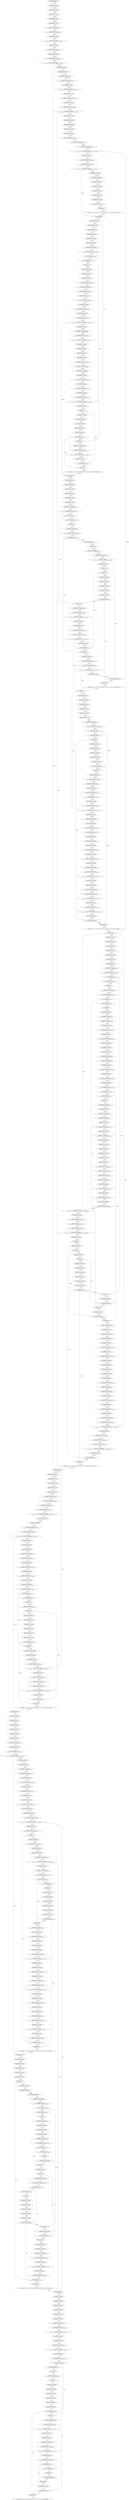 strict digraph FlowGraph {
    568 [label="ILabel {assem = \"tigermain:\n\", lab = \"tigermain\"}"];
    567 [label="Move {assem = \"movq `s0, `d0\n\", dst = [\"T155\"], src = [\"rbx\"]}"];
    566 [label="Move {assem = \"movq `s0, `d0\n\", dst = [\"T156\"], src = [\"r12\"]}"];
    565 [label="Move {assem = \"movq `s0, `d0\n\", dst = [\"T157\"], src = [\"r13\"]}"];
    564 [label="Move {assem = \"movq `s0, `d0\n\", dst = [\"T158\"], src = [\"r14\"]}"];
    563 [label="Move {assem = \"movq `s0, `d0\n\", dst = [\"T159\"], src = [\"r15\"]}"];
    562 [label="Oper {assem = \"movq $16, `d0\n\", dst = [\"T164\"], src = [], jump = Nothing}"];
    561 [label="Oper {assem = \"addq `s0, `d0\n\", dst = [\"T164\"], src = [\"rbp\"], jump = Nothing}"];
    560 [label="Move {assem = \"movq `s0, `d0\n\", dst = [\"T160\"], src = [\"T164\"]}"];
    559 [label="Oper {assem = \"call getchar\n\", dst = [\"rax\",\"r10\",\"r11\"], src = [], jump = Just [\"getchar\"]}"];
    558 [label="Move {assem = \"movq `s0, `d0\n\", dst = [\"T2\"], src = [\"rax\"]}"];
    557 [label="Oper {assem = \"movq `s0, (`d0)\n\", dst = [\"T160\"], src = [\"T2\"], jump = Nothing}"];
    556 [label="Move {assem = \"movq 8(`s0), `d0\n\", dst = [\"T165\"], src = [\"rbp\"]}"];
    555 [label="Oper {assem = \"movq `s0, `d0\n\", dst = [\"rdi\"], src = [\"T165\"], jump = Nothing}"];
    554 [label="Oper {assem = \"call readlist\n\", dst = [\"rax\",\"r10\",\"r11\"], src = [\"rdi\"], jump = Just [\"readlist\"]}"];
    553 [label="Move {assem = \"movq `s0, `d0\n\", dst = [\"T148\"], src = [\"rax\"]}"];
    552 [label="Move {assem = \"movq `s0, `d0\n\", dst = [\"T149\"], src = [\"T148\"]}"];
    551 [label="Oper {assem = \"movq $16, `d0\n\", dst = [\"T166\"], src = [], jump = Nothing}"];
    550 [label="Oper {assem = \"addq `s0, `d0\n\", dst = [\"T166\"], src = [\"rbp\"], jump = Nothing}"];
    549 [label="Move {assem = \"movq `s0, `d0\n\", dst = [\"T161\"], src = [\"T166\"]}"];
    548 [label="Oper {assem = \"call getchar\n\", dst = [\"rax\",\"r10\",\"r11\"], src = [], jump = Just [\"getchar\"]}"];
    547 [label="Move {assem = \"movq `s0, `d0\n\", dst = [\"T150\"], src = [\"rax\"]}"];
    546 [label="Oper {assem = \"movq `s0, (`d0)\n\", dst = [\"T161\"], src = [\"T150\"], jump = Nothing}"];
    545 [label="Move {assem = \"movq 8(`s0), `d0\n\", dst = [\"T167\"], src = [\"rbp\"]}"];
    544 [label="Oper {assem = \"movq `s0, `d0\n\", dst = [\"rdi\"], src = [\"T167\"], jump = Nothing}"];
    543 [label="Oper {assem = \"call readlist\n\", dst = [\"rax\",\"r10\",\"r11\"], src = [\"rdi\"], jump = Just [\"readlist\"]}"];
    542 [label="Move {assem = \"movq `s0, `d0\n\", dst = [\"T151\"], src = [\"rax\"]}"];
    541 [label="Move {assem = \"movq `s0, `d0\n\", dst = [\"T152\"], src = [\"T151\"]}"];
    540 [label="Move {assem = \"movq 8(`s0), `d0\n\", dst = [\"T168\"], src = [\"rbp\"]}"];
    539 [label="Move {assem = \"movq `s0, `d0\n\", dst = [\"T162\"], src = [\"T168\"]}"];
    538 [label="Move {assem = \"movq 8(`s0), `d0\n\", dst = [\"T169\"], src = [\"rbp\"]}"];
    537 [label="Oper {assem = \"movq `s0, `d0\n\", dst = [\"rdi\"], src = [\"T169\"], jump = Nothing}"];
    536 [label="Oper {assem = \"movq `s0, `d0\n\", dst = [\"rsi\"], src = [\"T149\"], jump = Nothing}"];
    535 [label="Oper {assem = \"movq `s0, `d0\n\", dst = [\"rdx\"], src = [\"T152\"], jump = Nothing}"];
    534 [label="Oper {assem = \"call merge\n\", dst = [\"rax\",\"r10\",\"r11\"], src = [\"rdi\",\"rsi\",\"rdx\"], jump = Just [\"merge\"]}"];
    533 [label="Move {assem = \"movq `s0, `d0\n\", dst = [\"T153\"], src = [\"rax\"]}"];
    532 [label="Oper {assem = \"movq `s0, `d0\n\", dst = [\"rdi\"], src = [\"T162\"], jump = Nothing}"];
    531 [label="Oper {assem = \"movq `s0, `d0\n\", dst = [\"rsi\"], src = [\"T153\"], jump = Nothing}"];
    530 [label="Oper {assem = \"call printlist\n\", dst = [\"rax\",\"r10\",\"r11\"], src = [\"rdi\",\"rsi\"], jump = Just [\"printlist\"]}"];
    529 [label="Move {assem = \"movq `s0, `d0\n\", dst = [\"T154\"], src = [\"rax\"]}"];
    528 [label="Oper {assem = \"movq $0, `d0\n\", dst = [\"rax\"], src = [], jump = Nothing}"];
    527 [label="Move {assem = \"movq `s0, `d0\n\", dst = [\"rbx\"], src = [\"T155\"]}"];
    526 [label="Move {assem = \"movq `s0, `d0\n\", dst = [\"r12\"], src = [\"T156\"]}"];
    525 [label="Move {assem = \"movq `s0, `d0\n\", dst = [\"r13\"], src = [\"T157\"]}"];
    524 [label="Move {assem = \"movq `s0, `d0\n\", dst = [\"r14\"], src = [\"T158\"]}"];
    523 [label="Move {assem = \"movq `s0, `d0\n\", dst = [\"r15\"], src = [\"T159\"]}"];
    522 [label="Oper {assem = \"jmp `j0\n\", dst = [], src = [], jump = Just [\"L163\"]}"];
    521 [label="ILabel {assem = \"L163:\n\", lab = \"L163\"}"];
    520 [label="Oper {assem = \"\", dst = [], src = [\"rax\",\"rbp\",\"rsp\",\"rip\",\"rbx\",\"r12\",\"r13\",\"r14\",\"r15\"], jump = Nothing}"];
    519 [label="ILabel {assem = \"printlist:\n\", lab = \"printlist\"}"];
    518 [label="Move {assem = \"movq `s0, `d0\n\", dst = [\"T131\"], src = [\"rsi\"]}"];
    517 [label="Move {assem = \"movq `s0, `d0\n\", dst = [\"T143\"], src = [\"rbx\"]}"];
    516 [label="Move {assem = \"movq `s0, `d0\n\", dst = [\"T144\"], src = [\"r12\"]}"];
    515 [label="Move {assem = \"movq `s0, `d0\n\", dst = [\"T145\"], src = [\"r13\"]}"];
    514 [label="Move {assem = \"movq `s0, `d0\n\", dst = [\"T146\"], src = [\"r14\"]}"];
    513 [label="Move {assem = \"movq `s0, `d0\n\", dst = [\"T147\"], src = [\"r15\"]}"];
    512 [label="Oper {assem = \"movq $0, `d0\n\", dst = [\"T173\"], src = [], jump = Nothing}"];
    511 [label="Oper {assem = \"cmp `s0, `s1\n\", dst = [], src = [\"T131\",\"T173\"], jump = Nothing}"];
    510 [label="Oper {assem = \"je `j0\n\", dst = [], src = [], jump = Just [\"L140\"]}"];
    509 [label="Oper {assem = \"jmp `j0\n\", dst = [], src = [], jump = Just [\"L141\"]}"];
    508 [label="ILabel {assem = \"L141:\n\", lab = \"L141\"}"];
    507 [label="Move {assem = \"movq 8(`s0), `d0\n\", dst = [\"T174\"], src = [\"rbp\"]}"];
    506 [label="Move {assem = \"movq `s0, `d0\n\", dst = [\"T170\"], src = [\"T174\"]}"];
    505 [label="Move {assem = \"movq `s0, `d0\n\", dst = [\"T134\"], src = [\"T131\"]}"];
    504 [label="Oper {assem = \"movq `s0, `d0\n\", dst = [\"rdi\"], src = [\"T170\"], jump = Nothing}"];
    503 [label="Oper {assem = \"movq $0, `d0\n\", dst = [\"T175\"], src = [], jump = Nothing}"];
    502 [label="Oper {assem = \"movq $8, `d0\n\", dst = [\"T176\"], src = [], jump = Nothing}"];
    501 [label="Move {assem = \"movq `s0, `d0\n\", dst = [\"T177\"], src = [\"T175\"]}"];
    500 [label="Oper {assem = \"imul `s0, `d0\n\", dst = [\"T177\"], src = [\"T176\"], jump = Nothing}"];
    499 [label="Move {assem = \"movq `s0, `d0\n\", dst = [\"T178\"], src = [\"T134\"]}"];
    498 [label="Oper {assem = \"addq `s0, `d0\n\", dst = [\"T178\"], src = [\"T177\"], jump = Nothing}"];
    497 [label="Move {assem = \"movq 0(`s0), `d0\n\", dst = [\"T179\"], src = [\"T178\"]}"];
    496 [label="Oper {assem = \"movq `s0, `d0\n\", dst = [\"rsi\"], src = [\"T179\"], jump = Nothing}"];
    495 [label="Oper {assem = \"call printint\n\", dst = [\"rax\",\"r10\",\"r11\"], src = [\"rdi\",\"rsi\"], jump = Just [\"printint\"]}"];
    494 [label="Move {assem = \"movq `s0, `d0\n\", dst = [\"T135\"], src = [\"rax\"]}"];
    493 [label="Oper {assem = \"movq $L136, `d0\n\", dst = [\"T180\"], src = [], jump = Nothing}"];
    492 [label="Oper {assem = \"movq `s0, `d0\n\", dst = [\"rdi\"], src = [\"T180\"], jump = Nothing}"];
    491 [label="Oper {assem = \"call print\n\", dst = [\"rax\",\"r10\",\"r11\"], src = [\"rdi\"], jump = Just [\"print\"]}"];
    490 [label="Move {assem = \"movq `s0, `d0\n\", dst = [\"T137\"], src = [\"rax\"]}"];
    489 [label="Move {assem = \"movq 8(`s0), `d0\n\", dst = [\"T181\"], src = [\"rbp\"]}"];
    488 [label="Move {assem = \"movq `s0, `d0\n\", dst = [\"T171\"], src = [\"T181\"]}"];
    487 [label="Move {assem = \"movq `s0, `d0\n\", dst = [\"T138\"], src = [\"T131\"]}"];
    486 [label="Oper {assem = \"movq `s0, `d0\n\", dst = [\"rdi\"], src = [\"T171\"], jump = Nothing}"];
    485 [label="Oper {assem = \"movq $1, `d0\n\", dst = [\"T182\"], src = [], jump = Nothing}"];
    484 [label="Oper {assem = \"movq $8, `d0\n\", dst = [\"T183\"], src = [], jump = Nothing}"];
    483 [label="Move {assem = \"movq `s0, `d0\n\", dst = [\"T184\"], src = [\"T182\"]}"];
    482 [label="Oper {assem = \"imul `s0, `d0\n\", dst = [\"T184\"], src = [\"T183\"], jump = Nothing}"];
    481 [label="Move {assem = \"movq `s0, `d0\n\", dst = [\"T185\"], src = [\"T138\"]}"];
    480 [label="Oper {assem = \"addq `s0, `d0\n\", dst = [\"T185\"], src = [\"T184\"], jump = Nothing}"];
    479 [label="Move {assem = \"movq 0(`s0), `d0\n\", dst = [\"T186\"], src = [\"T185\"]}"];
    478 [label="Oper {assem = \"movq `s0, `d0\n\", dst = [\"rsi\"], src = [\"T186\"], jump = Nothing}"];
    477 [label="Oper {assem = \"call printlist\n\", dst = [\"rax\",\"r10\",\"r11\"], src = [\"rdi\",\"rsi\"], jump = Just [\"printlist\"]}"];
    476 [label="Move {assem = \"movq `s0, `d0\n\", dst = [\"T139\"], src = [\"rax\"]}"];
    475 [label="ILabel {assem = \"L142:\n\", lab = \"L142\"}"];
    474 [label="Move {assem = \"movq `s0, `d0\n\", dst = [\"rbx\"], src = [\"T143\"]}"];
    473 [label="Move {assem = \"movq `s0, `d0\n\", dst = [\"r12\"], src = [\"T144\"]}"];
    472 [label="Move {assem = \"movq `s0, `d0\n\", dst = [\"r13\"], src = [\"T145\"]}"];
    471 [label="Move {assem = \"movq `s0, `d0\n\", dst = [\"r14\"], src = [\"T146\"]}"];
    470 [label="Move {assem = \"movq `s0, `d0\n\", dst = [\"r15\"], src = [\"T147\"]}"];
    469 [label="Oper {assem = \"jmp `j0\n\", dst = [], src = [], jump = Just [\"L172\"]}"];
    468 [label="ILabel {assem = \"L140:\n\", lab = \"L140\"}"];
    467 [label="Oper {assem = \"movq $L132, `d0\n\", dst = [\"T187\"], src = [], jump = Nothing}"];
    466 [label="Oper {assem = \"movq `s0, `d0\n\", dst = [\"rdi\"], src = [\"T187\"], jump = Nothing}"];
    465 [label="Oper {assem = \"call print\n\", dst = [\"rax\",\"r10\",\"r11\"], src = [\"rdi\"], jump = Just [\"print\"]}"];
    464 [label="Move {assem = \"movq `s0, `d0\n\", dst = [\"T133\"], src = [\"rax\"]}"];
    463 [label="Oper {assem = \"jmp `j0\n\", dst = [], src = [], jump = Just [\"L142\"]}"];
    462 [label="ILabel {assem = \"L172:\n\", lab = \"L172\"}"];
    461 [label="Oper {assem = \"\", dst = [], src = [\"rax\",\"rbp\",\"rsp\",\"rip\",\"rbx\",\"r12\",\"r13\",\"r14\",\"r15\"], jump = Nothing}"];
    460 [label="ILabel {assem = \"printint:\n\", lab = \"printint\"}"];
    459 [label="Move {assem = \"movq `s0, `d0\n\", dst = [\"T100\"], src = [\"rsi\"]}"];
    458 [label="Move {assem = \"movq `s0, `d0\n\", dst = [\"T126\"], src = [\"rbx\"]}"];
    457 [label="Move {assem = \"movq `s0, `d0\n\", dst = [\"T127\"], src = [\"r12\"]}"];
    456 [label="Move {assem = \"movq `s0, `d0\n\", dst = [\"T128\"], src = [\"r13\"]}"];
    455 [label="Move {assem = \"movq `s0, `d0\n\", dst = [\"T129\"], src = [\"r14\"]}"];
    454 [label="Move {assem = \"movq `s0, `d0\n\", dst = [\"T130\"], src = [\"r15\"]}"];
    453 [label="Oper {assem = \"movq $0, `d0\n\", dst = [\"T189\"], src = [], jump = Nothing}"];
    452 [label="Oper {assem = \"cmp `s0, `s1\n\", dst = [], src = [\"T100\",\"T189\"], jump = Nothing}"];
    451 [label="Oper {assem = \"jl `j0\n\", dst = [], src = [], jump = Just [\"L123\"]}"];
    450 [label="Oper {assem = \"jmp `j0\n\", dst = [], src = [], jump = Just [\"L124\"]}"];
    449 [label="ILabel {assem = \"L124:\n\", lab = \"L124\"}"];
    448 [label="Oper {assem = \"movq $0, `d0\n\", dst = [\"T190\"], src = [], jump = Nothing}"];
    447 [label="Oper {assem = \"cmp `s0, `s1\n\", dst = [], src = [\"T100\",\"T190\"], jump = Nothing}"];
    446 [label="Oper {assem = \"jg `j0\n\", dst = [], src = [], jump = Just [\"L120\"]}"];
    445 [label="Oper {assem = \"jmp `j0\n\", dst = [], src = [], jump = Just [\"L121\"]}"];
    444 [label="ILabel {assem = \"L121:\n\", lab = \"L121\"}"];
    443 [label="Oper {assem = \"movq $L118, `d0\n\", dst = [\"T191\"], src = [], jump = Nothing}"];
    442 [label="Oper {assem = \"movq `s0, `d0\n\", dst = [\"rdi\"], src = [\"T191\"], jump = Nothing}"];
    441 [label="Oper {assem = \"call print\n\", dst = [\"rax\",\"r10\",\"r11\"], src = [\"rdi\"], jump = Just [\"print\"]}"];
    440 [label="Move {assem = \"movq `s0, `d0\n\", dst = [\"T119\"], src = [\"rax\"]}"];
    439 [label="ILabel {assem = \"L122:\n\", lab = \"L122\"}"];
    438 [label="ILabel {assem = \"L125:\n\", lab = \"L125\"}"];
    437 [label="Move {assem = \"movq `s0, `d0\n\", dst = [\"rbx\"], src = [\"T126\"]}"];
    436 [label="Move {assem = \"movq `s0, `d0\n\", dst = [\"r12\"], src = [\"T127\"]}"];
    435 [label="Move {assem = \"movq `s0, `d0\n\", dst = [\"r13\"], src = [\"T128\"]}"];
    434 [label="Move {assem = \"movq `s0, `d0\n\", dst = [\"r14\"], src = [\"T129\"]}"];
    433 [label="Move {assem = \"movq `s0, `d0\n\", dst = [\"r15\"], src = [\"T130\"]}"];
    432 [label="Oper {assem = \"jmp `j0\n\", dst = [], src = [], jump = Just [\"L188\"]}"];
    431 [label="ILabel {assem = \"L123:\n\", lab = \"L123\"}"];
    430 [label="Oper {assem = \"movq $L114, `d0\n\", dst = [\"T192\"], src = [], jump = Nothing}"];
    429 [label="Oper {assem = \"movq `s0, `d0\n\", dst = [\"rdi\"], src = [\"T192\"], jump = Nothing}"];
    428 [label="Oper {assem = \"call print\n\", dst = [\"rax\",\"r10\",\"r11\"], src = [\"rdi\"], jump = Just [\"print\"]}"];
    427 [label="Move {assem = \"movq `s0, `d0\n\", dst = [\"T115\"], src = [\"rax\"]}"];
    426 [label="Move {assem = \"movq 8(`s0), `d0\n\", dst = [\"T193\"], src = [\"rbp\"]}"];
    425 [label="Oper {assem = \"movq `s0, `d0\n\", dst = [\"rdi\"], src = [\"T193\"], jump = Nothing}"];
    424 [label="Oper {assem = \"movq `s0, `d0\n\", dst = [\"rsi\"], src = [\"T100\"], jump = Nothing}"];
    423 [label="Oper {assem = \"call f\n\", dst = [\"rax\",\"r10\",\"r11\"], src = [\"rdi\",\"rsi\"], jump = Just [\"f\"]}"];
    422 [label="Move {assem = \"movq `s0, `d0\n\", dst = [\"T116\"], src = [\"rax\"]}"];
    421 [label="Oper {assem = \"jmp `j0\n\", dst = [], src = [], jump = Just [\"L125\"]}"];
    420 [label="ILabel {assem = \"L120:\n\", lab = \"L120\"}"];
    419 [label="Move {assem = \"movq 8(`s0), `d0\n\", dst = [\"T194\"], src = [\"rbp\"]}"];
    418 [label="Oper {assem = \"movq `s0, `d0\n\", dst = [\"rdi\"], src = [\"T194\"], jump = Nothing}"];
    417 [label="Oper {assem = \"movq `s0, `d0\n\", dst = [\"rsi\"], src = [\"T100\"], jump = Nothing}"];
    416 [label="Oper {assem = \"call f\n\", dst = [\"rax\",\"r10\",\"r11\"], src = [\"rdi\",\"rsi\"], jump = Just [\"f\"]}"];
    415 [label="Move {assem = \"movq `s0, `d0\n\", dst = [\"T117\"], src = [\"rax\"]}"];
    414 [label="Oper {assem = \"jmp `j0\n\", dst = [], src = [], jump = Just [\"L122\"]}"];
    413 [label="ILabel {assem = \"L188:\n\", lab = \"L188\"}"];
    412 [label="Oper {assem = \"\", dst = [], src = [\"rax\",\"rbp\",\"rsp\",\"rip\",\"rbx\",\"r12\",\"r13\",\"r14\",\"r15\"], jump = Nothing}"];
    411 [label="ILabel {assem = \"f:\n\", lab = \"f\"}"];
    410 [label="Move {assem = \"movq `s0, `d0\n\", dst = [\"T101\"], src = [\"rsi\"]}"];
    409 [label="Move {assem = \"movq `s0, `d0\n\", dst = [\"T109\"], src = [\"rbx\"]}"];
    408 [label="Move {assem = \"movq `s0, `d0\n\", dst = [\"T110\"], src = [\"r12\"]}"];
    407 [label="Move {assem = \"movq `s0, `d0\n\", dst = [\"T111\"], src = [\"r13\"]}"];
    406 [label="Move {assem = \"movq `s0, `d0\n\", dst = [\"T112\"], src = [\"r14\"]}"];
    405 [label="Move {assem = \"movq `s0, `d0\n\", dst = [\"T113\"], src = [\"r15\"]}"];
    404 [label="Oper {assem = \"movq $0, `d0\n\", dst = [\"T197\"], src = [], jump = Nothing}"];
    403 [label="Oper {assem = \"cmp `s0, `s1\n\", dst = [], src = [\"T101\",\"T197\"], jump = Nothing}"];
    402 [label="Oper {assem = \"jg `j0\n\", dst = [], src = [], jump = Just [\"L107\"]}"];
    401 [label="Oper {assem = \"jmp `j0\n\", dst = [], src = [], jump = Just [\"L108\"]}"];
    400 [label="ILabel {assem = \"L108:\n\", lab = \"L108\"}"];
    399 [label="Move {assem = \"movq `s0, `d0\n\", dst = [\"rbx\"], src = [\"T109\"]}"];
    398 [label="Move {assem = \"movq `s0, `d0\n\", dst = [\"r12\"], src = [\"T110\"]}"];
    397 [label="Move {assem = \"movq `s0, `d0\n\", dst = [\"r13\"], src = [\"T111\"]}"];
    396 [label="Move {assem = \"movq `s0, `d0\n\", dst = [\"r14\"], src = [\"T112\"]}"];
    395 [label="Move {assem = \"movq `s0, `d0\n\", dst = [\"r15\"], src = [\"T113\"]}"];
    394 [label="Oper {assem = \"jmp `j0\n\", dst = [], src = [], jump = Just [\"L196\"]}"];
    393 [label="ILabel {assem = \"L107:\n\", lab = \"L107\"}"];
    392 [label="Move {assem = \"movq 8(`s0), `d0\n\", dst = [\"T198\"], src = [\"rbp\"]}"];
    391 [label="Oper {assem = \"movq `s0, `d0\n\", dst = [\"rdi\"], src = [\"T198\"], jump = Nothing}"];
    390 [label="Oper {assem = \"movq $10, `d0\n\", dst = [\"T199\"], src = [], jump = Nothing}"];
    389 [label="Move {assem = \"movq `s0, `d0\n\", dst = [\"rax\"], src = [\"T101\"]}"];
    388 [label="Oper {assem = \"xorq `s0, `d0\n\", dst = [\"rdx\"], src = [\"rdx\"], jump = Nothing}"];
    387 [label="Oper {assem = \"idiv `s0\n\", dst = [], src = [\"T199\"], jump = Nothing}"];
    386 [label="Move {assem = \"movq `s0, `d0\n\", dst = [\"T200\"], src = [\"rax\"]}"];
    385 [label="Oper {assem = \"movq `s0, `d0\n\", dst = [\"rsi\"], src = [\"T200\"], jump = Nothing}"];
    384 [label="Oper {assem = \"call f\n\", dst = [\"rax\",\"r10\",\"r11\"], src = [\"rdi\",\"rsi\"], jump = Just [\"f\"]}"];
    383 [label="Move {assem = \"movq `s0, `d0\n\", dst = [\"T102\"], src = [\"rax\"]}"];
    382 [label="Oper {assem = \"movq $10, `d0\n\", dst = [\"T201\"], src = [], jump = Nothing}"];
    381 [label="Move {assem = \"movq `s0, `d0\n\", dst = [\"rax\"], src = [\"T101\"]}"];
    380 [label="Oper {assem = \"xorq `s0, `d0\n\", dst = [\"rdx\"], src = [\"rdx\"], jump = Nothing}"];
    379 [label="Oper {assem = \"idiv `s0\n\", dst = [], src = [\"T201\"], jump = Nothing}"];
    378 [label="Move {assem = \"movq `s0, `d0\n\", dst = [\"T202\"], src = [\"rax\"]}"];
    377 [label="Oper {assem = \"movq $10, `d0\n\", dst = [\"T203\"], src = [], jump = Nothing}"];
    376 [label="Move {assem = \"movq `s0, `d0\n\", dst = [\"T204\"], src = [\"T202\"]}"];
    375 [label="Oper {assem = \"imul `s0, `d0\n\", dst = [\"T204\"], src = [\"T203\"], jump = Nothing}"];
    374 [label="Move {assem = \"movq `s0, `d0\n\", dst = [\"T205\"], src = [\"T101\"]}"];
    373 [label="Oper {assem = \"subq `s0, `d0\n\", dst = [\"T205\"], src = [\"T204\"], jump = Nothing}"];
    372 [label="Move {assem = \"movq `s0, `d0\n\", dst = [\"T195\"], src = [\"T205\"]}"];
    371 [label="Oper {assem = \"movq $L103, `d0\n\", dst = [\"T206\"], src = [], jump = Nothing}"];
    370 [label="Oper {assem = \"movq `s0, `d0\n\", dst = [\"rdi\"], src = [\"T206\"], jump = Nothing}"];
    369 [label="Oper {assem = \"call ord\n\", dst = [\"rax\",\"r10\",\"r11\"], src = [\"rdi\"], jump = Just [\"ord\"]}"];
    368 [label="Move {assem = \"movq `s0, `d0\n\", dst = [\"T104\"], src = [\"rax\"]}"];
    367 [label="Move {assem = \"movq `s0, `d0\n\", dst = [\"T207\"], src = [\"T195\"]}"];
    366 [label="Oper {assem = \"addq `s0, `d0\n\", dst = [\"T207\"], src = [\"T104\"], jump = Nothing}"];
    365 [label="Oper {assem = \"movq `s0, `d0\n\", dst = [\"rdi\"], src = [\"T207\"], jump = Nothing}"];
    364 [label="Oper {assem = \"call chr\n\", dst = [\"rax\",\"r10\",\"r11\"], src = [\"rdi\"], jump = Just [\"chr\"]}"];
    363 [label="Move {assem = \"movq `s0, `d0\n\", dst = [\"T105\"], src = [\"rax\"]}"];
    362 [label="Oper {assem = \"movq `s0, `d0\n\", dst = [\"rdi\"], src = [\"T105\"], jump = Nothing}"];
    361 [label="Oper {assem = \"call print\n\", dst = [\"rax\",\"r10\",\"r11\"], src = [\"rdi\"], jump = Just [\"print\"]}"];
    360 [label="Move {assem = \"movq `s0, `d0\n\", dst = [\"T106\"], src = [\"rax\"]}"];
    359 [label="Oper {assem = \"jmp `j0\n\", dst = [], src = [], jump = Just [\"L108\"]}"];
    358 [label="ILabel {assem = \"L196:\n\", lab = \"L196\"}"];
    357 [label="Oper {assem = \"\", dst = [], src = [\"rax\",\"rbp\",\"rsp\",\"rip\",\"rbx\",\"r12\",\"r13\",\"r14\",\"r15\"], jump = Nothing}"];
    356 [label="ILabel {assem = \"merge:\n\", lab = \"merge\"}"];
    355 [label="Move {assem = \"movq `s0, `d0\n\", dst = [\"T73\"], src = [\"rsi\"]}"];
    354 [label="Move {assem = \"movq `s0, `d0\n\", dst = [\"T74\"], src = [\"rdx\"]}"];
    353 [label="Move {assem = \"movq `s0, `d0\n\", dst = [\"T95\"], src = [\"rbx\"]}"];
    352 [label="Move {assem = \"movq `s0, `d0\n\", dst = [\"T96\"], src = [\"r12\"]}"];
    351 [label="Move {assem = \"movq `s0, `d0\n\", dst = [\"T97\"], src = [\"r13\"]}"];
    350 [label="Move {assem = \"movq `s0, `d0\n\", dst = [\"T98\"], src = [\"r14\"]}"];
    349 [label="Move {assem = \"movq `s0, `d0\n\", dst = [\"T99\"], src = [\"r15\"]}"];
    348 [label="Oper {assem = \"movq $0, `d0\n\", dst = [\"T217\"], src = [], jump = Nothing}"];
    347 [label="Oper {assem = \"cmp `s0, `s1\n\", dst = [], src = [\"T73\",\"T217\"], jump = Nothing}"];
    346 [label="Oper {assem = \"je `j0\n\", dst = [], src = [], jump = Just [\"L91\"]}"];
    345 [label="Oper {assem = \"jmp `j0\n\", dst = [], src = [], jump = Just [\"L92\"]}"];
    344 [label="ILabel {assem = \"L92:\n\", lab = \"L92\"}"];
    343 [label="Oper {assem = \"movq $0, `d0\n\", dst = [\"T218\"], src = [], jump = Nothing}"];
    342 [label="Oper {assem = \"cmp `s0, `s1\n\", dst = [], src = [\"T74\",\"T218\"], jump = Nothing}"];
    341 [label="Oper {assem = \"je `j0\n\", dst = [], src = [], jump = Just [\"L87\"]}"];
    340 [label="Oper {assem = \"jmp `j0\n\", dst = [], src = [], jump = Just [\"L88\"]}"];
    339 [label="ILabel {assem = \"L88:\n\", lab = \"L88\"}"];
    338 [label="Move {assem = \"movq `s0, `d0\n\", dst = [\"T75\"], src = [\"T73\"]}"];
    337 [label="Oper {assem = \"movq $0, `d0\n\", dst = [\"T219\"], src = [], jump = Nothing}"];
    336 [label="Oper {assem = \"movq $8, `d0\n\", dst = [\"T220\"], src = [], jump = Nothing}"];
    335 [label="Move {assem = \"movq `s0, `d0\n\", dst = [\"T221\"], src = [\"T219\"]}"];
    334 [label="Oper {assem = \"imul `s0, `d0\n\", dst = [\"T221\"], src = [\"T220\"], jump = Nothing}"];
    333 [label="Move {assem = \"movq `s0, `d0\n\", dst = [\"T222\"], src = [\"T75\"]}"];
    332 [label="Oper {assem = \"addq `s0, `d0\n\", dst = [\"T222\"], src = [\"T221\"], jump = Nothing}"];
    331 [label="Move {assem = \"movq 0(`s0), `d0\n\", dst = [\"T223\"], src = [\"T222\"]}"];
    330 [label="Move {assem = \"movq `s0, `d0\n\", dst = [\"T208\"], src = [\"T223\"]}"];
    329 [label="Move {assem = \"movq `s0, `d0\n\", dst = [\"T76\"], src = [\"T74\"]}"];
    328 [label="Oper {assem = \"movq $0, `d0\n\", dst = [\"T224\"], src = [], jump = Nothing}"];
    327 [label="Oper {assem = \"movq $8, `d0\n\", dst = [\"T225\"], src = [], jump = Nothing}"];
    326 [label="Move {assem = \"movq `s0, `d0\n\", dst = [\"T226\"], src = [\"T224\"]}"];
    325 [label="Oper {assem = \"imul `s0, `d0\n\", dst = [\"T226\"], src = [\"T225\"], jump = Nothing}"];
    324 [label="Move {assem = \"movq `s0, `d0\n\", dst = [\"T227\"], src = [\"T76\"]}"];
    323 [label="Oper {assem = \"addq `s0, `d0\n\", dst = [\"T227\"], src = [\"T226\"], jump = Nothing}"];
    322 [label="Move {assem = \"movq 0(`s0), `d0\n\", dst = [\"T228\"], src = [\"T227\"]}"];
    321 [label="Oper {assem = \"cmp `s0, `s1\n\", dst = [], src = [\"T208\",\"T228\"], jump = Nothing}"];
    320 [label="Oper {assem = \"jl `j0\n\", dst = [], src = [], jump = Just [\"L83\"]}"];
    319 [label="Oper {assem = \"jmp `j0\n\", dst = [], src = [], jump = Just [\"L84\"]}"];
    318 [label="ILabel {assem = \"L84:\n\", lab = \"L84\"}"];
    317 [label="Oper {assem = \"movq $2, `d0\n\", dst = [\"T215\"], src = [], jump = Nothing}"];
    316 [label="Move {assem = \"movq `s0, `d0\n\", dst = [\"T80\"], src = [\"T74\"]}"];
    315 [label="Oper {assem = \"movq $0, `d0\n\", dst = [\"T229\"], src = [], jump = Nothing}"];
    314 [label="Oper {assem = \"movq $8, `d0\n\", dst = [\"T230\"], src = [], jump = Nothing}"];
    313 [label="Move {assem = \"movq `s0, `d0\n\", dst = [\"T231\"], src = [\"T229\"]}"];
    312 [label="Oper {assem = \"imul `s0, `d0\n\", dst = [\"T231\"], src = [\"T230\"], jump = Nothing}"];
    311 [label="Move {assem = \"movq `s0, `d0\n\", dst = [\"T232\"], src = [\"T80\"]}"];
    310 [label="Oper {assem = \"addq `s0, `d0\n\", dst = [\"T232\"], src = [\"T231\"], jump = Nothing}"];
    309 [label="Move {assem = \"movq 0(`s0), `d0\n\", dst = [\"T233\"], src = [\"T232\"]}"];
    308 [label="Move {assem = \"movq `s0, `d0\n\", dst = [\"T214\"], src = [\"T233\"]}"];
    307 [label="Move {assem = \"movq 8(`s0), `d0\n\", dst = [\"T234\"], src = [\"rbp\"]}"];
    306 [label="Move {assem = \"movq `s0, `d0\n\", dst = [\"T213\"], src = [\"T234\"]}"];
    305 [label="Move {assem = \"movq `s0, `d0\n\", dst = [\"T212\"], src = [\"T73\"]}"];
    304 [label="Move {assem = \"movq `s0, `d0\n\", dst = [\"T81\"], src = [\"T74\"]}"];
    303 [label="Oper {assem = \"movq `s0, `d0\n\", dst = [\"rdi\"], src = [\"T213\"], jump = Nothing}"];
    302 [label="Oper {assem = \"movq `s0, `d0\n\", dst = [\"rsi\"], src = [\"T212\"], jump = Nothing}"];
    301 [label="Oper {assem = \"movq $1, `d0\n\", dst = [\"T235\"], src = [], jump = Nothing}"];
    300 [label="Oper {assem = \"movq $8, `d0\n\", dst = [\"T236\"], src = [], jump = Nothing}"];
    299 [label="Move {assem = \"movq `s0, `d0\n\", dst = [\"T237\"], src = [\"T235\"]}"];
    298 [label="Oper {assem = \"imul `s0, `d0\n\", dst = [\"T237\"], src = [\"T236\"], jump = Nothing}"];
    297 [label="Move {assem = \"movq `s0, `d0\n\", dst = [\"T238\"], src = [\"T81\"]}"];
    296 [label="Oper {assem = \"addq `s0, `d0\n\", dst = [\"T238\"], src = [\"T237\"], jump = Nothing}"];
    295 [label="Move {assem = \"movq 0(`s0), `d0\n\", dst = [\"T239\"], src = [\"T238\"]}"];
    294 [label="Oper {assem = \"movq `s0, `d0\n\", dst = [\"rdx\"], src = [\"T239\"], jump = Nothing}"];
    293 [label="Oper {assem = \"call merge\n\", dst = [\"rax\",\"r10\",\"r11\"], src = [\"rdi\",\"rsi\",\"rdx\"], jump = Just [\"merge\"]}"];
    292 [label="Move {assem = \"movq `s0, `d0\n\", dst = [\"T82\"], src = [\"rax\"]}"];
    291 [label="Oper {assem = \"movq `s0, `d0\n\", dst = [\"rdi\"], src = [\"T215\"], jump = Nothing}"];
    290 [label="Oper {assem = \"movq `s0, `d0\n\", dst = [\"rsi\"], src = [\"T214\"], jump = Nothing}"];
    289 [label="Oper {assem = \"movq `s0, `d0\n\", dst = [\"rdx\"], src = [\"T82\"], jump = Nothing}"];
    288 [label="Oper {assem = \"call _allocRecord\n\", dst = [\"rax\",\"r10\",\"r11\"], src = [\"rdi\",\"rsi\",\"rdx\"], jump = Just [\"_allocRecord\"]}"];
    287 [label="Move {assem = \"movq `s0, `d0\n\", dst = [\"T86\"], src = [\"rax\"]}"];
    286 [label="ILabel {assem = \"L85:\n\", lab = \"L85\"}"];
    285 [label="Move {assem = \"movq `s0, `d0\n\", dst = [\"T90\"], src = [\"T86\"]}"];
    284 [label="ILabel {assem = \"L89:\n\", lab = \"L89\"}"];
    283 [label="Move {assem = \"movq `s0, `d0\n\", dst = [\"T94\"], src = [\"T90\"]}"];
    282 [label="ILabel {assem = \"L93:\n\", lab = \"L93\"}"];
    281 [label="Move {assem = \"movq `s0, `d0\n\", dst = [\"rax\"], src = [\"T94\"]}"];
    280 [label="Move {assem = \"movq `s0, `d0\n\", dst = [\"rbx\"], src = [\"T95\"]}"];
    279 [label="Move {assem = \"movq `s0, `d0\n\", dst = [\"r12\"], src = [\"T96\"]}"];
    278 [label="Move {assem = \"movq `s0, `d0\n\", dst = [\"r13\"], src = [\"T97\"]}"];
    277 [label="Move {assem = \"movq `s0, `d0\n\", dst = [\"r14\"], src = [\"T98\"]}"];
    276 [label="Move {assem = \"movq `s0, `d0\n\", dst = [\"r15\"], src = [\"T99\"]}"];
    275 [label="Oper {assem = \"jmp `j0\n\", dst = [], src = [], jump = Just [\"L216\"]}"];
    274 [label="ILabel {assem = \"L91:\n\", lab = \"L91\"}"];
    273 [label="Move {assem = \"movq `s0, `d0\n\", dst = [\"T94\"], src = [\"T74\"]}"];
    272 [label="Oper {assem = \"jmp `j0\n\", dst = [], src = [], jump = Just [\"L93\"]}"];
    271 [label="ILabel {assem = \"L87:\n\", lab = \"L87\"}"];
    270 [label="Move {assem = \"movq `s0, `d0\n\", dst = [\"T90\"], src = [\"T73\"]}"];
    269 [label="Oper {assem = \"jmp `j0\n\", dst = [], src = [], jump = Just [\"L89\"]}"];
    268 [label="ILabel {assem = \"L83:\n\", lab = \"L83\"}"];
    267 [label="Oper {assem = \"movq $2, `d0\n\", dst = [\"T211\"], src = [], jump = Nothing}"];
    266 [label="Move {assem = \"movq `s0, `d0\n\", dst = [\"T77\"], src = [\"T73\"]}"];
    265 [label="Oper {assem = \"movq $0, `d0\n\", dst = [\"T240\"], src = [], jump = Nothing}"];
    264 [label="Oper {assem = \"movq $8, `d0\n\", dst = [\"T241\"], src = [], jump = Nothing}"];
    263 [label="Move {assem = \"movq `s0, `d0\n\", dst = [\"T242\"], src = [\"T240\"]}"];
    262 [label="Oper {assem = \"imul `s0, `d0\n\", dst = [\"T242\"], src = [\"T241\"], jump = Nothing}"];
    261 [label="Move {assem = \"movq `s0, `d0\n\", dst = [\"T243\"], src = [\"T77\"]}"];
    260 [label="Oper {assem = \"addq `s0, `d0\n\", dst = [\"T243\"], src = [\"T242\"], jump = Nothing}"];
    259 [label="Move {assem = \"movq 0(`s0), `d0\n\", dst = [\"T244\"], src = [\"T243\"]}"];
    258 [label="Move {assem = \"movq `s0, `d0\n\", dst = [\"T210\"], src = [\"T244\"]}"];
    257 [label="Move {assem = \"movq 8(`s0), `d0\n\", dst = [\"T245\"], src = [\"rbp\"]}"];
    256 [label="Move {assem = \"movq `s0, `d0\n\", dst = [\"T209\"], src = [\"T245\"]}"];
    255 [label="Move {assem = \"movq `s0, `d0\n\", dst = [\"T78\"], src = [\"T73\"]}"];
    254 [label="Oper {assem = \"movq `s0, `d0\n\", dst = [\"rdi\"], src = [\"T209\"], jump = Nothing}"];
    253 [label="Oper {assem = \"movq $1, `d0\n\", dst = [\"T246\"], src = [], jump = Nothing}"];
    252 [label="Oper {assem = \"movq $8, `d0\n\", dst = [\"T247\"], src = [], jump = Nothing}"];
    251 [label="Move {assem = \"movq `s0, `d0\n\", dst = [\"T248\"], src = [\"T246\"]}"];
    250 [label="Oper {assem = \"imul `s0, `d0\n\", dst = [\"T248\"], src = [\"T247\"], jump = Nothing}"];
    249 [label="Move {assem = \"movq `s0, `d0\n\", dst = [\"T249\"], src = [\"T78\"]}"];
    248 [label="Oper {assem = \"addq `s0, `d0\n\", dst = [\"T249\"], src = [\"T248\"], jump = Nothing}"];
    247 [label="Move {assem = \"movq 0(`s0), `d0\n\", dst = [\"T250\"], src = [\"T249\"]}"];
    246 [label="Oper {assem = \"movq `s0, `d0\n\", dst = [\"rsi\"], src = [\"T250\"], jump = Nothing}"];
    245 [label="Oper {assem = \"movq `s0, `d0\n\", dst = [\"rdx\"], src = [\"T74\"], jump = Nothing}"];
    244 [label="Oper {assem = \"call merge\n\", dst = [\"rax\",\"r10\",\"r11\"], src = [\"rdi\",\"rsi\",\"rdx\"], jump = Just [\"merge\"]}"];
    243 [label="Move {assem = \"movq `s0, `d0\n\", dst = [\"T79\"], src = [\"rax\"]}"];
    242 [label="Oper {assem = \"movq `s0, `d0\n\", dst = [\"rdi\"], src = [\"T211\"], jump = Nothing}"];
    241 [label="Oper {assem = \"movq `s0, `d0\n\", dst = [\"rsi\"], src = [\"T210\"], jump = Nothing}"];
    240 [label="Oper {assem = \"movq `s0, `d0\n\", dst = [\"rdx\"], src = [\"T79\"], jump = Nothing}"];
    239 [label="Oper {assem = \"call _allocRecord\n\", dst = [\"rax\",\"r10\",\"r11\"], src = [\"rdi\",\"rsi\",\"rdx\"], jump = Just [\"_allocRecord\"]}"];
    238 [label="Move {assem = \"movq `s0, `d0\n\", dst = [\"T86\"], src = [\"rax\"]}"];
    237 [label="Oper {assem = \"jmp `j0\n\", dst = [], src = [], jump = Just [\"L85\"]}"];
    236 [label="ILabel {assem = \"L216:\n\", lab = \"L216\"}"];
    235 [label="Oper {assem = \"\", dst = [], src = [\"rax\",\"rbp\",\"rsp\",\"rip\",\"rbx\",\"r12\",\"r13\",\"r14\",\"r15\"], jump = Nothing}"];
    234 [label="ILabel {assem = \"readlist:\n\", lab = \"readlist\"}"];
    233 [label="Move {assem = \"movq `s0, `d0\n\", dst = [\"T68\"], src = [\"rbx\"]}"];
    232 [label="Move {assem = \"movq `s0, `d0\n\", dst = [\"T69\"], src = [\"r12\"]}"];
    231 [label="Move {assem = \"movq `s0, `d0\n\", dst = [\"T70\"], src = [\"r13\"]}"];
    230 [label="Move {assem = \"movq `s0, `d0\n\", dst = [\"T71\"], src = [\"r14\"]}"];
    229 [label="Move {assem = \"movq `s0, `d0\n\", dst = [\"T72\"], src = [\"r15\"]}"];
    228 [label="Oper {assem = \"movq $1, `d0\n\", dst = [\"T254\"], src = [], jump = Nothing}"];
    227 [label="Oper {assem = \"movq `s0, `d0\n\", dst = [\"rdi\"], src = [\"T254\"], jump = Nothing}"];
    226 [label="Oper {assem = \"movq $0, `d0\n\", dst = [\"T255\"], src = [], jump = Nothing}"];
    225 [label="Oper {assem = \"movq `s0, `d0\n\", dst = [\"rsi\"], src = [\"T255\"], jump = Nothing}"];
    224 [label="Oper {assem = \"call _allocRecord\n\", dst = [\"rax\",\"r10\",\"r11\"], src = [\"rdi\",\"rsi\"], jump = Just [\"_allocRecord\"]}"];
    223 [label="Move {assem = \"movq `s0, `d0\n\", dst = [\"T59\"], src = [\"rax\"]}"];
    222 [label="Move {assem = \"movq 8(`s0), `d0\n\", dst = [\"T256\"], src = [\"rbp\"]}"];
    221 [label="Oper {assem = \"movq `s0, `d0\n\", dst = [\"rdi\"], src = [\"T256\"], jump = Nothing}"];
    220 [label="Oper {assem = \"movq `s0, `d0\n\", dst = [\"rsi\"], src = [\"T59\"], jump = Nothing}"];
    219 [label="Oper {assem = \"call readint\n\", dst = [\"rax\",\"r10\",\"r11\"], src = [\"rdi\",\"rsi\"], jump = Just [\"readint\"]}"];
    218 [label="Move {assem = \"movq `s0, `d0\n\", dst = [\"T60\"], src = [\"rax\"]}"];
    217 [label="Move {assem = \"movq `s0, `d0\n\", dst = [\"T61\"], src = [\"T60\"]}"];
    216 [label="Move {assem = \"movq `s0, `d0\n\", dst = [\"T62\"], src = [\"T59\"]}"];
    215 [label="Oper {assem = \"movq $0, `d0\n\", dst = [\"T257\"], src = [], jump = Nothing}"];
    214 [label="Oper {assem = \"movq $8, `d0\n\", dst = [\"T258\"], src = [], jump = Nothing}"];
    213 [label="Move {assem = \"movq `s0, `d0\n\", dst = [\"T259\"], src = [\"T257\"]}"];
    212 [label="Oper {assem = \"imul `s0, `d0\n\", dst = [\"T259\"], src = [\"T258\"], jump = Nothing}"];
    211 [label="Move {assem = \"movq `s0, `d0\n\", dst = [\"T260\"], src = [\"T62\"]}"];
    210 [label="Oper {assem = \"addq `s0, `d0\n\", dst = [\"T260\"], src = [\"T259\"], jump = Nothing}"];
    209 [label="Move {assem = \"movq 0(`s0), `d0\n\", dst = [\"T261\"], src = [\"T260\"]}"];
    208 [label="Oper {assem = \"movq $0, `d0\n\", dst = [\"T262\"], src = [], jump = Nothing}"];
    207 [label="Oper {assem = \"cmp `s0, `s1\n\", dst = [], src = [\"T261\",\"T262\"], jump = Nothing}"];
    206 [label="Oper {assem = \"jne `j0\n\", dst = [], src = [], jump = Just [\"L64\"]}"];
    205 [label="Oper {assem = \"jmp `j0\n\", dst = [], src = [], jump = Just [\"L65\"]}"];
    204 [label="ILabel {assem = \"L65:\n\", lab = \"L65\"}"];
    203 [label="Oper {assem = \"movq $0, `d0\n\", dst = [\"T67\"], src = [], jump = Nothing}"];
    202 [label="ILabel {assem = \"L66:\n\", lab = \"L66\"}"];
    201 [label="Move {assem = \"movq `s0, `d0\n\", dst = [\"rax\"], src = [\"T67\"]}"];
    200 [label="Move {assem = \"movq `s0, `d0\n\", dst = [\"rbx\"], src = [\"T68\"]}"];
    199 [label="Move {assem = \"movq `s0, `d0\n\", dst = [\"r12\"], src = [\"T69\"]}"];
    198 [label="Move {assem = \"movq `s0, `d0\n\", dst = [\"r13\"], src = [\"T70\"]}"];
    197 [label="Move {assem = \"movq `s0, `d0\n\", dst = [\"r14\"], src = [\"T71\"]}"];
    196 [label="Move {assem = \"movq `s0, `d0\n\", dst = [\"r15\"], src = [\"T72\"]}"];
    195 [label="Oper {assem = \"jmp `j0\n\", dst = [], src = [], jump = Just [\"L253\"]}"];
    194 [label="ILabel {assem = \"L64:\n\", lab = \"L64\"}"];
    193 [label="Oper {assem = \"movq $2, `d0\n\", dst = [\"T252\"], src = [], jump = Nothing}"];
    192 [label="Move {assem = \"movq `s0, `d0\n\", dst = [\"T251\"], src = [\"T61\"]}"];
    191 [label="Move {assem = \"movq 8(`s0), `d0\n\", dst = [\"T263\"], src = [\"rbp\"]}"];
    190 [label="Oper {assem = \"movq `s0, `d0\n\", dst = [\"rdi\"], src = [\"T263\"], jump = Nothing}"];
    189 [label="Oper {assem = \"call readlist\n\", dst = [\"rax\",\"r10\",\"r11\"], src = [\"rdi\"], jump = Just [\"readlist\"]}"];
    188 [label="Move {assem = \"movq `s0, `d0\n\", dst = [\"T63\"], src = [\"rax\"]}"];
    187 [label="Oper {assem = \"movq `s0, `d0\n\", dst = [\"rdi\"], src = [\"T252\"], jump = Nothing}"];
    186 [label="Oper {assem = \"movq `s0, `d0\n\", dst = [\"rsi\"], src = [\"T251\"], jump = Nothing}"];
    185 [label="Oper {assem = \"movq `s0, `d0\n\", dst = [\"rdx\"], src = [\"T63\"], jump = Nothing}"];
    184 [label="Oper {assem = \"call _allocRecord\n\", dst = [\"rax\",\"r10\",\"r11\"], src = [\"rdi\",\"rsi\",\"rdx\"], jump = Just [\"_allocRecord\"]}"];
    183 [label="Move {assem = \"movq `s0, `d0\n\", dst = [\"T67\"], src = [\"rax\"]}"];
    182 [label="Oper {assem = \"jmp `j0\n\", dst = [], src = [], jump = Just [\"L66\"]}"];
    181 [label="ILabel {assem = \"L253:\n\", lab = \"L253\"}"];
    180 [label="Oper {assem = \"\", dst = [], src = [\"rax\",\"rbp\",\"rsp\",\"rip\",\"rbx\",\"r12\",\"r13\",\"r14\",\"r15\"], jump = Nothing}"];
    179 [label="ILabel {assem = \"readint:\n\", lab = \"readint\"}"];
    178 [label="Move {assem = \"movq `s0, `d0\n\", dst = [\"T3\"], src = [\"rsi\"]}"];
    177 [label="Move {assem = \"movq `s0, `d0\n\", dst = [\"T53\"], src = [\"rbx\"]}"];
    176 [label="Move {assem = \"movq `s0, `d0\n\", dst = [\"T54\"], src = [\"r12\"]}"];
    175 [label="Move {assem = \"movq `s0, `d0\n\", dst = [\"T55\"], src = [\"r13\"]}"];
    174 [label="Move {assem = \"movq `s0, `d0\n\", dst = [\"T56\"], src = [\"r14\"]}"];
    173 [label="Move {assem = \"movq `s0, `d0\n\", dst = [\"T57\"], src = [\"r15\"]}"];
    172 [label="Oper {assem = \"movq $0, `d0\n\", dst = [\"T4\"], src = [], jump = Nothing}"];
    171 [label="Move {assem = \"movq 8(`s0), `d0\n\", dst = [\"T269\"], src = [\"rbp\"]}"];
    170 [label="Oper {assem = \"movq `s0, `d0\n\", dst = [\"rdi\"], src = [\"T269\"], jump = Nothing}"];
    169 [label="Oper {assem = \"call skipto\n\", dst = [\"rax\",\"r10\",\"r11\"], src = [\"rdi\"], jump = Just [\"skipto\"]}"];
    168 [label="Move {assem = \"movq `s0, `d0\n\", dst = [\"T42\"], src = [\"rax\"]}"];
    167 [label="Move {assem = \"movq `s0, `d0\n\", dst = [\"T43\"], src = [\"T3\"]}"];
    166 [label="Oper {assem = \"movq $0, `d0\n\", dst = [\"T270\"], src = [], jump = Nothing}"];
    165 [label="Oper {assem = \"movq $8, `d0\n\", dst = [\"T271\"], src = [], jump = Nothing}"];
    164 [label="Move {assem = \"movq `s0, `d0\n\", dst = [\"T272\"], src = [\"T270\"]}"];
    163 [label="Oper {assem = \"imul `s0, `d0\n\", dst = [\"T272\"], src = [\"T271\"], jump = Nothing}"];
    162 [label="Move {assem = \"movq `s0, `d0\n\", dst = [\"T273\"], src = [\"T43\"]}"];
    161 [label="Oper {assem = \"addq `s0, `d0\n\", dst = [\"T273\"], src = [\"T272\"], jump = Nothing}"];
    160 [label="Move {assem = \"movq `s0, `d0\n\", dst = [\"T264\"], src = [\"T273\"]}"];
    159 [label="Move {assem = \"movq 8(`s0), `d0\n\", dst = [\"T274\"], src = [\"rbp\"]}"];
    158 [label="Oper {assem = \"movq `s0, `d0\n\", dst = [\"rdi\"], src = [\"T274\"], jump = Nothing}"];
    157 [label="Move {assem = \"movq 8(`s0), `d0\n\", dst = [\"T275\"], src = [\"rbp\"]}"];
    156 [label="Move {assem = \"movq 16(`s0), `d0\n\", dst = [\"T276\"], src = [\"T275\"]}"];
    155 [label="Oper {assem = \"movq `s0, `d0\n\", dst = [\"rsi\"], src = [\"T276\"], jump = Nothing}"];
    154 [label="Oper {assem = \"call isdigit\n\", dst = [\"rax\",\"r10\",\"r11\"], src = [\"rdi\",\"rsi\"], jump = Just [\"isdigit\"]}"];
    153 [label="Move {assem = \"movq `s0, `d0\n\", dst = [\"T44\"], src = [\"rax\"]}"];
    152 [label="Oper {assem = \"movq `s0, (`d0)\n\", dst = [\"T264\"], src = [\"T44\"], jump = Nothing}"];
    151 [label="ILabel {assem = \"L51:\n\", lab = \"L51\"}"];
    150 [label="Move {assem = \"movq 8(`s0), `d0\n\", dst = [\"T277\"], src = [\"rbp\"]}"];
    149 [label="Oper {assem = \"movq `s0, `d0\n\", dst = [\"rdi\"], src = [\"T277\"], jump = Nothing}"];
    148 [label="Move {assem = \"movq 8(`s0), `d0\n\", dst = [\"T278\"], src = [\"rbp\"]}"];
    147 [label="Move {assem = \"movq 16(`s0), `d0\n\", dst = [\"T279\"], src = [\"T278\"]}"];
    146 [label="Oper {assem = \"movq `s0, `d0\n\", dst = [\"rsi\"], src = [\"T279\"], jump = Nothing}"];
    145 [label="Oper {assem = \"call isdigit\n\", dst = [\"rax\",\"r10\",\"r11\"], src = [\"rdi\",\"rsi\"], jump = Just [\"isdigit\"]}"];
    144 [label="Move {assem = \"movq `s0, `d0\n\", dst = [\"T45\"], src = [\"rax\"]}"];
    143 [label="Oper {assem = \"movq $0, `d0\n\", dst = [\"T280\"], src = [], jump = Nothing}"];
    142 [label="Oper {assem = \"cmp `s0, `s1\n\", dst = [], src = [\"T45\",\"T280\"], jump = Nothing}"];
    141 [label="Oper {assem = \"jne `j0\n\", dst = [], src = [], jump = Just [\"L52\"]}"];
    140 [label="Oper {assem = \"jmp `j0\n\", dst = [], src = [], jump = Just [\"L46\"]}"];
    139 [label="ILabel {assem = \"L46:\n\", lab = \"L46\"}"];
    138 [label="Move {assem = \"movq `s0, `d0\n\", dst = [\"rax\"], src = [\"T4\"]}"];
    137 [label="Move {assem = \"movq `s0, `d0\n\", dst = [\"rbx\"], src = [\"T53\"]}"];
    136 [label="Move {assem = \"movq `s0, `d0\n\", dst = [\"r12\"], src = [\"T54\"]}"];
    135 [label="Move {assem = \"movq `s0, `d0\n\", dst = [\"r13\"], src = [\"T55\"]}"];
    134 [label="Move {assem = \"movq `s0, `d0\n\", dst = [\"r14\"], src = [\"T56\"]}"];
    133 [label="Move {assem = \"movq `s0, `d0\n\", dst = [\"r15\"], src = [\"T57\"]}"];
    132 [label="Oper {assem = \"jmp `j0\n\", dst = [], src = [], jump = Just [\"L268\"]}"];
    131 [label="ILabel {assem = \"L52:\n\", lab = \"L52\"}"];
    130 [label="Oper {assem = \"movq $10, `d0\n\", dst = [\"T281\"], src = [], jump = Nothing}"];
    129 [label="Move {assem = \"movq `s0, `d0\n\", dst = [\"T282\"], src = [\"T4\"]}"];
    128 [label="Oper {assem = \"imul `s0, `d0\n\", dst = [\"T282\"], src = [\"T281\"], jump = Nothing}"];
    127 [label="Move {assem = \"movq `s0, `d0\n\", dst = [\"T265\"], src = [\"T282\"]}"];
    126 [label="Move {assem = \"movq 8(`s0), `d0\n\", dst = [\"T283\"], src = [\"rbp\"]}"];
    125 [label="Move {assem = \"movq 16(`s0), `d0\n\", dst = [\"T284\"], src = [\"T283\"]}"];
    124 [label="Oper {assem = \"movq `s0, `d0\n\", dst = [\"rdi\"], src = [\"T284\"], jump = Nothing}"];
    123 [label="Oper {assem = \"call ord\n\", dst = [\"rax\",\"r10\",\"r11\"], src = [\"rdi\"], jump = Just [\"ord\"]}"];
    122 [label="Move {assem = \"movq `s0, `d0\n\", dst = [\"T47\"], src = [\"rax\"]}"];
    121 [label="Move {assem = \"movq `s0, `d0\n\", dst = [\"T285\"], src = [\"T265\"]}"];
    120 [label="Oper {assem = \"addq `s0, `d0\n\", dst = [\"T285\"], src = [\"T47\"], jump = Nothing}"];
    119 [label="Move {assem = \"movq `s0, `d0\n\", dst = [\"T266\"], src = [\"T285\"]}"];
    118 [label="Oper {assem = \"movq $L48, `d0\n\", dst = [\"T286\"], src = [], jump = Nothing}"];
    117 [label="Oper {assem = \"movq `s0, `d0\n\", dst = [\"rdi\"], src = [\"T286\"], jump = Nothing}"];
    116 [label="Oper {assem = \"call ord\n\", dst = [\"rax\",\"r10\",\"r11\"], src = [\"rdi\"], jump = Just [\"ord\"]}"];
    115 [label="Move {assem = \"movq `s0, `d0\n\", dst = [\"T49\"], src = [\"rax\"]}"];
    114 [label="Move {assem = \"movq `s0, `d0\n\", dst = [\"T287\"], src = [\"T266\"]}"];
    113 [label="Oper {assem = \"subq `s0, `d0\n\", dst = [\"T287\"], src = [\"T49\"], jump = Nothing}"];
    112 [label="Move {assem = \"movq `s0, `d0\n\", dst = [\"T4\"], src = [\"T287\"]}"];
    111 [label="Move {assem = \"movq 8(`s0), `d0\n\", dst = [\"T288\"], src = [\"rbp\"]}"];
    110 [label="Oper {assem = \"movq $16, `d0\n\", dst = [\"T289\"], src = [], jump = Nothing}"];
    109 [label="Oper {assem = \"addq `s0, `d0\n\", dst = [\"T289\"], src = [\"T288\"], jump = Nothing}"];
    108 [label="Move {assem = \"movq `s0, `d0\n\", dst = [\"T267\"], src = [\"T289\"]}"];
    107 [label="Oper {assem = \"call getchar\n\", dst = [\"rax\",\"r10\",\"r11\"], src = [], jump = Just [\"getchar\"]}"];
    106 [label="Move {assem = \"movq `s0, `d0\n\", dst = [\"T50\"], src = [\"rax\"]}"];
    105 [label="Oper {assem = \"movq `s0, (`d0)\n\", dst = [\"T267\"], src = [\"T50\"], jump = Nothing}"];
    104 [label="Oper {assem = \"jmp `j0\n\", dst = [], src = [], jump = Just [\"L51\"]}"];
    103 [label="ILabel {assem = \"L268:\n\", lab = \"L268\"}"];
    102 [label="Oper {assem = \"\", dst = [], src = [\"rax\",\"rbp\",\"rsp\",\"rip\",\"rbx\",\"r12\",\"r13\",\"r14\",\"r15\"], jump = Nothing}"];
    101 [label="ILabel {assem = \"skipto:\n\", lab = \"skipto\"}"];
    100 [label="Move {assem = \"movq `s0, `d0\n\", dst = [\"T37\"], src = [\"rbx\"]}"];
    99 [label="Move {assem = \"movq `s0, `d0\n\", dst = [\"T38\"], src = [\"r12\"]}"];
    98 [label="Move {assem = \"movq `s0, `d0\n\", dst = [\"T39\"], src = [\"r13\"]}"];
    97 [label="Move {assem = \"movq `s0, `d0\n\", dst = [\"T40\"], src = [\"r14\"]}"];
    96 [label="Move {assem = \"movq `s0, `d0\n\", dst = [\"T41\"], src = [\"r15\"]}"];
    95 [label="ILabel {assem = \"L35:\n\", lab = \"L35\"}"];
    94 [label="Move {assem = \"movq 8(`s0), `d0\n\", dst = [\"T292\"], src = [\"rbp\"]}"];
    93 [label="Move {assem = \"movq 8(`s0), `d0\n\", dst = [\"T293\"], src = [\"T292\"]}"];
    92 [label="Move {assem = \"movq 16(`s0), `d0\n\", dst = [\"T294\"], src = [\"T293\"]}"];
    91 [label="Oper {assem = \"movq $L24, `d0\n\", dst = [\"T295\"], src = [], jump = Nothing}"];
    90 [label="Oper {assem = \"cmp `s0, `s1\n\", dst = [], src = [\"T294\",\"T295\"], jump = Nothing}"];
    89 [label="Oper {assem = \"je `j0\n\", dst = [], src = [], jump = Just [\"L29\"]}"];
    88 [label="Oper {assem = \"jmp `j0\n\", dst = [], src = [], jump = Just [\"L30\"]}"];
    87 [label="ILabel {assem = \"L30:\n\", lab = \"L30\"}"];
    86 [label="Oper {assem = \"movq $1, `d0\n\", dst = [\"T26\"], src = [], jump = Nothing}"];
    85 [label="Move {assem = \"movq 8(`s0), `d0\n\", dst = [\"T296\"], src = [\"rbp\"]}"];
    84 [label="Move {assem = \"movq 8(`s0), `d0\n\", dst = [\"T297\"], src = [\"T296\"]}"];
    83 [label="Move {assem = \"movq 16(`s0), `d0\n\", dst = [\"T298\"], src = [\"T297\"]}"];
    82 [label="Oper {assem = \"movq $L25, `d0\n\", dst = [\"T299\"], src = [], jump = Nothing}"];
    81 [label="Oper {assem = \"cmp `s0, `s1\n\", dst = [], src = [\"T298\",\"T299\"], jump = Nothing}"];
    80 [label="Oper {assem = \"je `j0\n\", dst = [], src = [], jump = Just [\"L27\"]}"];
    79 [label="Oper {assem = \"jmp `j0\n\", dst = [], src = [], jump = Just [\"L28\"]}"];
    78 [label="ILabel {assem = \"L28:\n\", lab = \"L28\"}"];
    77 [label="Oper {assem = \"movq $0, `d0\n\", dst = [\"T26\"], src = [], jump = Nothing}"];
    76 [label="ILabel {assem = \"L27:\n\", lab = \"L27\"}"];
    75 [label="Move {assem = \"movq `s0, `d0\n\", dst = [\"T32\"], src = [\"T26\"]}"];
    74 [label="ILabel {assem = \"L31:\n\", lab = \"L31\"}"];
    73 [label="Oper {assem = \"movq $0, `d0\n\", dst = [\"T300\"], src = [], jump = Nothing}"];
    72 [label="Oper {assem = \"cmp `s0, `s1\n\", dst = [], src = [\"T32\",\"T300\"], jump = Nothing}"];
    71 [label="Oper {assem = \"jne `j0\n\", dst = [], src = [], jump = Just [\"L36\"]}"];
    70 [label="Oper {assem = \"jmp `j0\n\", dst = [], src = [], jump = Just [\"L33\"]}"];
    69 [label="ILabel {assem = \"L33:\n\", lab = \"L33\"}"];
    68 [label="Move {assem = \"movq `s0, `d0\n\", dst = [\"rbx\"], src = [\"T37\"]}"];
    67 [label="Move {assem = \"movq `s0, `d0\n\", dst = [\"r12\"], src = [\"T38\"]}"];
    66 [label="Move {assem = \"movq `s0, `d0\n\", dst = [\"r13\"], src = [\"T39\"]}"];
    65 [label="Move {assem = \"movq `s0, `d0\n\", dst = [\"r14\"], src = [\"T40\"]}"];
    64 [label="Move {assem = \"movq `s0, `d0\n\", dst = [\"r15\"], src = [\"T41\"]}"];
    63 [label="Oper {assem = \"jmp `j0\n\", dst = [], src = [], jump = Just [\"L291\"]}"];
    62 [label="ILabel {assem = \"L29:\n\", lab = \"L29\"}"];
    61 [label="Oper {assem = \"movq $1, `d0\n\", dst = [\"T32\"], src = [], jump = Nothing}"];
    60 [label="Oper {assem = \"jmp `j0\n\", dst = [], src = [], jump = Just [\"L31\"]}"];
    59 [label="ILabel {assem = \"L36:\n\", lab = \"L36\"}"];
    58 [label="Move {assem = \"movq 8(`s0), `d0\n\", dst = [\"T301\"], src = [\"rbp\"]}"];
    57 [label="Move {assem = \"movq 8(`s0), `d0\n\", dst = [\"T302\"], src = [\"T301\"]}"];
    56 [label="Oper {assem = \"movq $16, `d0\n\", dst = [\"T303\"], src = [], jump = Nothing}"];
    55 [label="Oper {assem = \"addq `s0, `d0\n\", dst = [\"T303\"], src = [\"T302\"], jump = Nothing}"];
    54 [label="Move {assem = \"movq `s0, `d0\n\", dst = [\"T290\"], src = [\"T303\"]}"];
    53 [label="Oper {assem = \"call getchar\n\", dst = [\"rax\",\"r10\",\"r11\"], src = [], jump = Just [\"getchar\"]}"];
    52 [label="Move {assem = \"movq `s0, `d0\n\", dst = [\"T34\"], src = [\"rax\"]}"];
    51 [label="Oper {assem = \"movq `s0, (`d0)\n\", dst = [\"T290\"], src = [\"T34\"], jump = Nothing}"];
    50 [label="Oper {assem = \"jmp `j0\n\", dst = [], src = [], jump = Just [\"L35\"]}"];
    49 [label="ILabel {assem = \"L291:\n\", lab = \"L291\"}"];
    48 [label="Oper {assem = \"\", dst = [], src = [\"rax\",\"rbp\",\"rsp\",\"rip\",\"rbx\",\"r12\",\"r13\",\"r14\",\"r15\"], jump = Nothing}"];
    47 [label="ILabel {assem = \"isdigit:\n\", lab = \"isdigit\"}"];
    46 [label="Move {assem = \"movq `s0, `d0\n\", dst = [\"T5\"], src = [\"rsi\"]}"];
    45 [label="Move {assem = \"movq `s0, `d0\n\", dst = [\"T19\"], src = [\"rbx\"]}"];
    44 [label="Move {assem = \"movq `s0, `d0\n\", dst = [\"T20\"], src = [\"r12\"]}"];
    43 [label="Move {assem = \"movq `s0, `d0\n\", dst = [\"T21\"], src = [\"r13\"]}"];
    42 [label="Move {assem = \"movq `s0, `d0\n\", dst = [\"T22\"], src = [\"r14\"]}"];
    41 [label="Move {assem = \"movq `s0, `d0\n\", dst = [\"T23\"], src = [\"r15\"]}"];
    40 [label="Oper {assem = \"movq $L6, `d0\n\", dst = [\"T307\"], src = [], jump = Nothing}"];
    39 [label="Oper {assem = \"movq `s0, `d0\n\", dst = [\"rdi\"], src = [\"T307\"], jump = Nothing}"];
    38 [label="Oper {assem = \"call ord\n\", dst = [\"rax\",\"r10\",\"r11\"], src = [\"rdi\"], jump = Just [\"ord\"]}"];
    37 [label="Move {assem = \"movq `s0, `d0\n\", dst = [\"T7\"], src = [\"rax\"]}"];
    36 [label="Move {assem = \"movq `s0, `d0\n\", dst = [\"T304\"], src = [\"T7\"]}"];
    35 [label="Oper {assem = \"movq `s0, `d0\n\", dst = [\"rdi\"], src = [\"T5\"], jump = Nothing}"];
    34 [label="Oper {assem = \"call ord\n\", dst = [\"rax\",\"r10\",\"r11\"], src = [\"rdi\"], jump = Just [\"ord\"]}"];
    33 [label="Move {assem = \"movq `s0, `d0\n\", dst = [\"T8\"], src = [\"rax\"]}"];
    32 [label="Oper {assem = \"cmp `s0, `s1\n\", dst = [], src = [\"T304\",\"T8\"], jump = Nothing}"];
    31 [label="Oper {assem = \"jle `j0\n\", dst = [], src = [], jump = Just [\"L15\"]}"];
    30 [label="Oper {assem = \"jmp `j0\n\", dst = [], src = [], jump = Just [\"L16\"]}"];
    29 [label="ILabel {assem = \"L16:\n\", lab = \"L16\"}"];
    28 [label="Oper {assem = \"movq $0, `d0\n\", dst = [\"T18\"], src = [], jump = Nothing}"];
    27 [label="ILabel {assem = \"L17:\n\", lab = \"L17\"}"];
    26 [label="Move {assem = \"movq `s0, `d0\n\", dst = [\"rax\"], src = [\"T18\"]}"];
    25 [label="Move {assem = \"movq `s0, `d0\n\", dst = [\"rbx\"], src = [\"T19\"]}"];
    24 [label="Move {assem = \"movq `s0, `d0\n\", dst = [\"r12\"], src = [\"T20\"]}"];
    23 [label="Move {assem = \"movq `s0, `d0\n\", dst = [\"r13\"], src = [\"T21\"]}"];
    22 [label="Move {assem = \"movq `s0, `d0\n\", dst = [\"r14\"], src = [\"T22\"]}"];
    21 [label="Move {assem = \"movq `s0, `d0\n\", dst = [\"r15\"], src = [\"T23\"]}"];
    20 [label="Oper {assem = \"jmp `j0\n\", dst = [], src = [], jump = Just [\"L306\"]}"];
    19 [label="ILabel {assem = \"L15:\n\", lab = \"L15\"}"];
    18 [label="Oper {assem = \"movq $1, `d0\n\", dst = [\"T12\"], src = [], jump = Nothing}"];
    17 [label="Oper {assem = \"movq `s0, `d0\n\", dst = [\"rdi\"], src = [\"T5\"], jump = Nothing}"];
    16 [label="Oper {assem = \"call ord\n\", dst = [\"rax\",\"r10\",\"r11\"], src = [\"rdi\"], jump = Just [\"ord\"]}"];
    15 [label="Move {assem = \"movq `s0, `d0\n\", dst = [\"T9\"], src = [\"rax\"]}"];
    14 [label="Move {assem = \"movq `s0, `d0\n\", dst = [\"T305\"], src = [\"T9\"]}"];
    13 [label="Oper {assem = \"movq $L10, `d0\n\", dst = [\"T308\"], src = [], jump = Nothing}"];
    12 [label="Oper {assem = \"movq `s0, `d0\n\", dst = [\"rdi\"], src = [\"T308\"], jump = Nothing}"];
    11 [label="Oper {assem = \"call ord\n\", dst = [\"rax\",\"r10\",\"r11\"], src = [\"rdi\"], jump = Just [\"ord\"]}"];
    10 [label="Move {assem = \"movq `s0, `d0\n\", dst = [\"T11\"], src = [\"rax\"]}"];
    9 [label="Oper {assem = \"cmp `s0, `s1\n\", dst = [], src = [\"T305\",\"T11\"], jump = Nothing}"];
    8 [label="Oper {assem = \"jle `j0\n\", dst = [], src = [], jump = Just [\"L13\"]}"];
    7 [label="Oper {assem = \"jmp `j0\n\", dst = [], src = [], jump = Just [\"L14\"]}"];
    6 [label="ILabel {assem = \"L14:\n\", lab = \"L14\"}"];
    5 [label="Oper {assem = \"movq $0, `d0\n\", dst = [\"T12\"], src = [], jump = Nothing}"];
    4 [label="ILabel {assem = \"L13:\n\", lab = \"L13\"}"];
    3 [label="Move {assem = \"movq `s0, `d0\n\", dst = [\"T18\"], src = [\"T12\"]}"];
    2 [label="Oper {assem = \"jmp `j0\n\", dst = [], src = [], jump = Just [\"L17\"]}"];
    1 [label="ILabel {assem = \"L306:\n\", lab = \"L306\"}"];
    0 [label="Oper {assem = \"\", dst = [], src = [\"rax\",\"rbp\",\"rsp\",\"rip\",\"rbx\",\"r12\",\"r13\",\"r14\",\"r15\"], jump = Nothing}"];
    568 -> 567 [label="(568,567)"];
    567 -> 566 [label="(567,566)"];
    566 -> 565 [label="(566,565)"];
    565 -> 564 [label="(565,564)"];
    564 -> 563 [label="(564,563)"];
    563 -> 562 [label="(563,562)"];
    562 -> 561 [label="(562,561)"];
    561 -> 560 [label="(561,560)"];
    560 -> 559 [label="(560,559)"];
    559 -> 558 [label="(559,558)"];
    558 -> 557 [label="(558,557)"];
    557 -> 556 [label="(557,556)"];
    556 -> 555 [label="(556,555)"];
    555 -> 554 [label="(555,554)"];
    554 -> 553 [label="(554,553)"];
    554 -> 234 [label="(554,234)"];
    553 -> 552 [label="(553,552)"];
    552 -> 551 [label="(552,551)"];
    551 -> 550 [label="(551,550)"];
    550 -> 549 [label="(550,549)"];
    549 -> 548 [label="(549,548)"];
    548 -> 547 [label="(548,547)"];
    547 -> 546 [label="(547,546)"];
    546 -> 545 [label="(546,545)"];
    545 -> 544 [label="(545,544)"];
    544 -> 543 [label="(544,543)"];
    543 -> 234 [label="(543,234)"];
    543 -> 542 [label="(543,542)"];
    542 -> 541 [label="(542,541)"];
    541 -> 540 [label="(541,540)"];
    540 -> 539 [label="(540,539)"];
    539 -> 538 [label="(539,538)"];
    538 -> 537 [label="(538,537)"];
    537 -> 536 [label="(537,536)"];
    536 -> 535 [label="(536,535)"];
    535 -> 534 [label="(535,534)"];
    534 -> 533 [label="(534,533)"];
    534 -> 356 [label="(534,356)"];
    533 -> 532 [label="(533,532)"];
    532 -> 531 [label="(532,531)"];
    531 -> 530 [label="(531,530)"];
    530 -> 519 [label="(530,519)"];
    530 -> 529 [label="(530,529)"];
    529 -> 528 [label="(529,528)"];
    528 -> 527 [label="(528,527)"];
    527 -> 526 [label="(527,526)"];
    526 -> 525 [label="(526,525)"];
    525 -> 524 [label="(525,524)"];
    524 -> 523 [label="(524,523)"];
    523 -> 522 [label="(523,522)"];
    522 -> 521 [label="(522,521)"];
    521 -> 520 [label="(521,520)"];
    520 -> 519 [label="(520,519)"];
    519 -> 518 [label="(519,518)"];
    518 -> 517 [label="(518,517)"];
    517 -> 516 [label="(517,516)"];
    516 -> 515 [label="(516,515)"];
    515 -> 514 [label="(515,514)"];
    514 -> 513 [label="(514,513)"];
    513 -> 512 [label="(513,512)"];
    512 -> 511 [label="(512,511)"];
    511 -> 510 [label="(511,510)"];
    510 -> 509 [label="(510,509)"];
    510 -> 468 [label="(510,468)"];
    509 -> 508 [label="(509,508)"];
    508 -> 507 [label="(508,507)"];
    507 -> 506 [label="(507,506)"];
    506 -> 505 [label="(506,505)"];
    505 -> 504 [label="(505,504)"];
    504 -> 503 [label="(504,503)"];
    503 -> 502 [label="(503,502)"];
    502 -> 501 [label="(502,501)"];
    501 -> 500 [label="(501,500)"];
    500 -> 499 [label="(500,499)"];
    499 -> 498 [label="(499,498)"];
    498 -> 497 [label="(498,497)"];
    497 -> 496 [label="(497,496)"];
    496 -> 495 [label="(496,495)"];
    495 -> 460 [label="(495,460)"];
    495 -> 494 [label="(495,494)"];
    494 -> 493 [label="(494,493)"];
    493 -> 492 [label="(493,492)"];
    492 -> 491 [label="(492,491)"];
    491 -> 490 [label="(491,490)"];
    490 -> 489 [label="(490,489)"];
    489 -> 488 [label="(489,488)"];
    488 -> 487 [label="(488,487)"];
    487 -> 486 [label="(487,486)"];
    486 -> 485 [label="(486,485)"];
    485 -> 484 [label="(485,484)"];
    484 -> 483 [label="(484,483)"];
    483 -> 482 [label="(483,482)"];
    482 -> 481 [label="(482,481)"];
    481 -> 480 [label="(481,480)"];
    480 -> 479 [label="(480,479)"];
    479 -> 478 [label="(479,478)"];
    478 -> 477 [label="(478,477)"];
    477 -> 476 [label="(477,476)"];
    477 -> 519 [label="(477,519)"];
    476 -> 475 [label="(476,475)"];
    475 -> 474 [label="(475,474)"];
    474 -> 473 [label="(474,473)"];
    473 -> 472 [label="(473,472)"];
    472 -> 471 [label="(472,471)"];
    471 -> 470 [label="(471,470)"];
    470 -> 469 [label="(470,469)"];
    469 -> 462 [label="(469,462)"];
    469 -> 468 [label="(469,468)"];
    468 -> 467 [label="(468,467)"];
    467 -> 466 [label="(467,466)"];
    466 -> 465 [label="(466,465)"];
    465 -> 464 [label="(465,464)"];
    464 -> 463 [label="(464,463)"];
    463 -> 462 [label="(463,462)"];
    463 -> 475 [label="(463,475)"];
    462 -> 461 [label="(462,461)"];
    461 -> 460 [label="(461,460)"];
    460 -> 459 [label="(460,459)"];
    459 -> 458 [label="(459,458)"];
    458 -> 457 [label="(458,457)"];
    457 -> 456 [label="(457,456)"];
    456 -> 455 [label="(456,455)"];
    455 -> 454 [label="(455,454)"];
    454 -> 453 [label="(454,453)"];
    453 -> 452 [label="(453,452)"];
    452 -> 451 [label="(452,451)"];
    451 -> 431 [label="(451,431)"];
    451 -> 450 [label="(451,450)"];
    450 -> 449 [label="(450,449)"];
    449 -> 448 [label="(449,448)"];
    448 -> 447 [label="(448,447)"];
    447 -> 446 [label="(447,446)"];
    446 -> 445 [label="(446,445)"];
    446 -> 420 [label="(446,420)"];
    445 -> 444 [label="(445,444)"];
    444 -> 443 [label="(444,443)"];
    443 -> 442 [label="(443,442)"];
    442 -> 441 [label="(442,441)"];
    441 -> 440 [label="(441,440)"];
    440 -> 439 [label="(440,439)"];
    439 -> 438 [label="(439,438)"];
    438 -> 437 [label="(438,437)"];
    437 -> 436 [label="(437,436)"];
    436 -> 435 [label="(436,435)"];
    435 -> 434 [label="(435,434)"];
    434 -> 433 [label="(434,433)"];
    433 -> 432 [label="(433,432)"];
    432 -> 413 [label="(432,413)"];
    432 -> 431 [label="(432,431)"];
    431 -> 430 [label="(431,430)"];
    430 -> 429 [label="(430,429)"];
    429 -> 428 [label="(429,428)"];
    428 -> 427 [label="(428,427)"];
    427 -> 426 [label="(427,426)"];
    426 -> 425 [label="(426,425)"];
    425 -> 424 [label="(425,424)"];
    424 -> 423 [label="(424,423)"];
    423 -> 422 [label="(423,422)"];
    423 -> 411 [label="(423,411)"];
    422 -> 421 [label="(422,421)"];
    421 -> 438 [label="(421,438)"];
    421 -> 420 [label="(421,420)"];
    420 -> 419 [label="(420,419)"];
    419 -> 418 [label="(419,418)"];
    418 -> 417 [label="(418,417)"];
    417 -> 416 [label="(417,416)"];
    416 -> 415 [label="(416,415)"];
    416 -> 411 [label="(416,411)"];
    415 -> 414 [label="(415,414)"];
    414 -> 439 [label="(414,439)"];
    414 -> 413 [label="(414,413)"];
    413 -> 412 [label="(413,412)"];
    412 -> 411 [label="(412,411)"];
    411 -> 410 [label="(411,410)"];
    410 -> 409 [label="(410,409)"];
    409 -> 408 [label="(409,408)"];
    408 -> 407 [label="(408,407)"];
    407 -> 406 [label="(407,406)"];
    406 -> 405 [label="(406,405)"];
    405 -> 404 [label="(405,404)"];
    404 -> 403 [label="(404,403)"];
    403 -> 402 [label="(403,402)"];
    402 -> 401 [label="(402,401)"];
    402 -> 393 [label="(402,393)"];
    401 -> 400 [label="(401,400)"];
    400 -> 399 [label="(400,399)"];
    399 -> 398 [label="(399,398)"];
    398 -> 397 [label="(398,397)"];
    397 -> 396 [label="(397,396)"];
    396 -> 395 [label="(396,395)"];
    395 -> 394 [label="(395,394)"];
    394 -> 358 [label="(394,358)"];
    394 -> 393 [label="(394,393)"];
    393 -> 392 [label="(393,392)"];
    392 -> 391 [label="(392,391)"];
    391 -> 390 [label="(391,390)"];
    390 -> 389 [label="(390,389)"];
    389 -> 388 [label="(389,388)"];
    388 -> 387 [label="(388,387)"];
    387 -> 386 [label="(387,386)"];
    386 -> 385 [label="(386,385)"];
    385 -> 384 [label="(385,384)"];
    384 -> 383 [label="(384,383)"];
    384 -> 411 [label="(384,411)"];
    383 -> 382 [label="(383,382)"];
    382 -> 381 [label="(382,381)"];
    381 -> 380 [label="(381,380)"];
    380 -> 379 [label="(380,379)"];
    379 -> 378 [label="(379,378)"];
    378 -> 377 [label="(378,377)"];
    377 -> 376 [label="(377,376)"];
    376 -> 375 [label="(376,375)"];
    375 -> 374 [label="(375,374)"];
    374 -> 373 [label="(374,373)"];
    373 -> 372 [label="(373,372)"];
    372 -> 371 [label="(372,371)"];
    371 -> 370 [label="(371,370)"];
    370 -> 369 [label="(370,369)"];
    369 -> 368 [label="(369,368)"];
    368 -> 367 [label="(368,367)"];
    367 -> 366 [label="(367,366)"];
    366 -> 365 [label="(366,365)"];
    365 -> 364 [label="(365,364)"];
    364 -> 363 [label="(364,363)"];
    363 -> 362 [label="(363,362)"];
    362 -> 361 [label="(362,361)"];
    361 -> 360 [label="(361,360)"];
    360 -> 359 [label="(360,359)"];
    359 -> 400 [label="(359,400)"];
    359 -> 358 [label="(359,358)"];
    358 -> 357 [label="(358,357)"];
    357 -> 356 [label="(357,356)"];
    356 -> 355 [label="(356,355)"];
    355 -> 354 [label="(355,354)"];
    354 -> 353 [label="(354,353)"];
    353 -> 352 [label="(353,352)"];
    352 -> 351 [label="(352,351)"];
    351 -> 350 [label="(351,350)"];
    350 -> 349 [label="(350,349)"];
    349 -> 348 [label="(349,348)"];
    348 -> 347 [label="(348,347)"];
    347 -> 346 [label="(347,346)"];
    346 -> 345 [label="(346,345)"];
    346 -> 274 [label="(346,274)"];
    345 -> 344 [label="(345,344)"];
    344 -> 343 [label="(344,343)"];
    343 -> 342 [label="(343,342)"];
    342 -> 341 [label="(342,341)"];
    341 -> 271 [label="(341,271)"];
    341 -> 340 [label="(341,340)"];
    340 -> 339 [label="(340,339)"];
    339 -> 338 [label="(339,338)"];
    338 -> 337 [label="(338,337)"];
    337 -> 336 [label="(337,336)"];
    336 -> 335 [label="(336,335)"];
    335 -> 334 [label="(335,334)"];
    334 -> 333 [label="(334,333)"];
    333 -> 332 [label="(333,332)"];
    332 -> 331 [label="(332,331)"];
    331 -> 330 [label="(331,330)"];
    330 -> 329 [label="(330,329)"];
    329 -> 328 [label="(329,328)"];
    328 -> 327 [label="(328,327)"];
    327 -> 326 [label="(327,326)"];
    326 -> 325 [label="(326,325)"];
    325 -> 324 [label="(325,324)"];
    324 -> 323 [label="(324,323)"];
    323 -> 322 [label="(323,322)"];
    322 -> 321 [label="(322,321)"];
    321 -> 320 [label="(321,320)"];
    320 -> 319 [label="(320,319)"];
    320 -> 268 [label="(320,268)"];
    319 -> 318 [label="(319,318)"];
    318 -> 317 [label="(318,317)"];
    317 -> 316 [label="(317,316)"];
    316 -> 315 [label="(316,315)"];
    315 -> 314 [label="(315,314)"];
    314 -> 313 [label="(314,313)"];
    313 -> 312 [label="(313,312)"];
    312 -> 311 [label="(312,311)"];
    311 -> 310 [label="(311,310)"];
    310 -> 309 [label="(310,309)"];
    309 -> 308 [label="(309,308)"];
    308 -> 307 [label="(308,307)"];
    307 -> 306 [label="(307,306)"];
    306 -> 305 [label="(306,305)"];
    305 -> 304 [label="(305,304)"];
    304 -> 303 [label="(304,303)"];
    303 -> 302 [label="(303,302)"];
    302 -> 301 [label="(302,301)"];
    301 -> 300 [label="(301,300)"];
    300 -> 299 [label="(300,299)"];
    299 -> 298 [label="(299,298)"];
    298 -> 297 [label="(298,297)"];
    297 -> 296 [label="(297,296)"];
    296 -> 295 [label="(296,295)"];
    295 -> 294 [label="(295,294)"];
    294 -> 293 [label="(294,293)"];
    293 -> 356 [label="(293,356)"];
    293 -> 292 [label="(293,292)"];
    292 -> 291 [label="(292,291)"];
    291 -> 290 [label="(291,290)"];
    290 -> 289 [label="(290,289)"];
    289 -> 288 [label="(289,288)"];
    288 -> 287 [label="(288,287)"];
    287 -> 286 [label="(287,286)"];
    286 -> 285 [label="(286,285)"];
    285 -> 284 [label="(285,284)"];
    284 -> 283 [label="(284,283)"];
    283 -> 282 [label="(283,282)"];
    282 -> 281 [label="(282,281)"];
    281 -> 280 [label="(281,280)"];
    280 -> 279 [label="(280,279)"];
    279 -> 278 [label="(279,278)"];
    278 -> 277 [label="(278,277)"];
    277 -> 276 [label="(277,276)"];
    276 -> 275 [label="(276,275)"];
    275 -> 274 [label="(275,274)"];
    275 -> 236 [label="(275,236)"];
    274 -> 273 [label="(274,273)"];
    273 -> 272 [label="(273,272)"];
    272 -> 282 [label="(272,282)"];
    272 -> 271 [label="(272,271)"];
    271 -> 270 [label="(271,270)"];
    270 -> 269 [label="(270,269)"];
    269 -> 268 [label="(269,268)"];
    269 -> 284 [label="(269,284)"];
    268 -> 267 [label="(268,267)"];
    267 -> 266 [label="(267,266)"];
    266 -> 265 [label="(266,265)"];
    265 -> 264 [label="(265,264)"];
    264 -> 263 [label="(264,263)"];
    263 -> 262 [label="(263,262)"];
    262 -> 261 [label="(262,261)"];
    261 -> 260 [label="(261,260)"];
    260 -> 259 [label="(260,259)"];
    259 -> 258 [label="(259,258)"];
    258 -> 257 [label="(258,257)"];
    257 -> 256 [label="(257,256)"];
    256 -> 255 [label="(256,255)"];
    255 -> 254 [label="(255,254)"];
    254 -> 253 [label="(254,253)"];
    253 -> 252 [label="(253,252)"];
    252 -> 251 [label="(252,251)"];
    251 -> 250 [label="(251,250)"];
    250 -> 249 [label="(250,249)"];
    249 -> 248 [label="(249,248)"];
    248 -> 247 [label="(248,247)"];
    247 -> 246 [label="(247,246)"];
    246 -> 245 [label="(246,245)"];
    245 -> 244 [label="(245,244)"];
    244 -> 356 [label="(244,356)"];
    244 -> 243 [label="(244,243)"];
    243 -> 242 [label="(243,242)"];
    242 -> 241 [label="(242,241)"];
    241 -> 240 [label="(241,240)"];
    240 -> 239 [label="(240,239)"];
    239 -> 238 [label="(239,238)"];
    238 -> 237 [label="(238,237)"];
    237 -> 236 [label="(237,236)"];
    237 -> 286 [label="(237,286)"];
    236 -> 235 [label="(236,235)"];
    235 -> 234 [label="(235,234)"];
    234 -> 233 [label="(234,233)"];
    233 -> 232 [label="(233,232)"];
    232 -> 231 [label="(232,231)"];
    231 -> 230 [label="(231,230)"];
    230 -> 229 [label="(230,229)"];
    229 -> 228 [label="(229,228)"];
    228 -> 227 [label="(228,227)"];
    227 -> 226 [label="(227,226)"];
    226 -> 225 [label="(226,225)"];
    225 -> 224 [label="(225,224)"];
    224 -> 223 [label="(224,223)"];
    223 -> 222 [label="(223,222)"];
    222 -> 221 [label="(222,221)"];
    221 -> 220 [label="(221,220)"];
    220 -> 219 [label="(220,219)"];
    219 -> 179 [label="(219,179)"];
    219 -> 218 [label="(219,218)"];
    218 -> 217 [label="(218,217)"];
    217 -> 216 [label="(217,216)"];
    216 -> 215 [label="(216,215)"];
    215 -> 214 [label="(215,214)"];
    214 -> 213 [label="(214,213)"];
    213 -> 212 [label="(213,212)"];
    212 -> 211 [label="(212,211)"];
    211 -> 210 [label="(211,210)"];
    210 -> 209 [label="(210,209)"];
    209 -> 208 [label="(209,208)"];
    208 -> 207 [label="(208,207)"];
    207 -> 206 [label="(207,206)"];
    206 -> 205 [label="(206,205)"];
    206 -> 194 [label="(206,194)"];
    205 -> 204 [label="(205,204)"];
    204 -> 203 [label="(204,203)"];
    203 -> 202 [label="(203,202)"];
    202 -> 201 [label="(202,201)"];
    201 -> 200 [label="(201,200)"];
    200 -> 199 [label="(200,199)"];
    199 -> 198 [label="(199,198)"];
    198 -> 197 [label="(198,197)"];
    197 -> 196 [label="(197,196)"];
    196 -> 195 [label="(196,195)"];
    195 -> 181 [label="(195,181)"];
    195 -> 194 [label="(195,194)"];
    194 -> 193 [label="(194,193)"];
    193 -> 192 [label="(193,192)"];
    192 -> 191 [label="(192,191)"];
    191 -> 190 [label="(191,190)"];
    190 -> 189 [label="(190,189)"];
    189 -> 188 [label="(189,188)"];
    189 -> 234 [label="(189,234)"];
    188 -> 187 [label="(188,187)"];
    187 -> 186 [label="(187,186)"];
    186 -> 185 [label="(186,185)"];
    185 -> 184 [label="(185,184)"];
    184 -> 183 [label="(184,183)"];
    183 -> 182 [label="(183,182)"];
    182 -> 202 [label="(182,202)"];
    182 -> 181 [label="(182,181)"];
    181 -> 180 [label="(181,180)"];
    180 -> 179 [label="(180,179)"];
    179 -> 178 [label="(179,178)"];
    178 -> 177 [label="(178,177)"];
    177 -> 176 [label="(177,176)"];
    176 -> 175 [label="(176,175)"];
    175 -> 174 [label="(175,174)"];
    174 -> 173 [label="(174,173)"];
    173 -> 172 [label="(173,172)"];
    172 -> 171 [label="(172,171)"];
    171 -> 170 [label="(171,170)"];
    170 -> 169 [label="(170,169)"];
    169 -> 168 [label="(169,168)"];
    169 -> 101 [label="(169,101)"];
    168 -> 167 [label="(168,167)"];
    167 -> 166 [label="(167,166)"];
    166 -> 165 [label="(166,165)"];
    165 -> 164 [label="(165,164)"];
    164 -> 163 [label="(164,163)"];
    163 -> 162 [label="(163,162)"];
    162 -> 161 [label="(162,161)"];
    161 -> 160 [label="(161,160)"];
    160 -> 159 [label="(160,159)"];
    159 -> 158 [label="(159,158)"];
    158 -> 157 [label="(158,157)"];
    157 -> 156 [label="(157,156)"];
    156 -> 155 [label="(156,155)"];
    155 -> 154 [label="(155,154)"];
    154 -> 47 [label="(154,47)"];
    154 -> 153 [label="(154,153)"];
    153 -> 152 [label="(153,152)"];
    152 -> 151 [label="(152,151)"];
    151 -> 150 [label="(151,150)"];
    150 -> 149 [label="(150,149)"];
    149 -> 148 [label="(149,148)"];
    148 -> 147 [label="(148,147)"];
    147 -> 146 [label="(147,146)"];
    146 -> 145 [label="(146,145)"];
    145 -> 144 [label="(145,144)"];
    145 -> 47 [label="(145,47)"];
    144 -> 143 [label="(144,143)"];
    143 -> 142 [label="(143,142)"];
    142 -> 141 [label="(142,141)"];
    141 -> 131 [label="(141,131)"];
    141 -> 140 [label="(141,140)"];
    140 -> 139 [label="(140,139)"];
    139 -> 138 [label="(139,138)"];
    138 -> 137 [label="(138,137)"];
    137 -> 136 [label="(137,136)"];
    136 -> 135 [label="(136,135)"];
    135 -> 134 [label="(135,134)"];
    134 -> 133 [label="(134,133)"];
    133 -> 132 [label="(133,132)"];
    132 -> 131 [label="(132,131)"];
    132 -> 103 [label="(132,103)"];
    131 -> 130 [label="(131,130)"];
    130 -> 129 [label="(130,129)"];
    129 -> 128 [label="(129,128)"];
    128 -> 127 [label="(128,127)"];
    127 -> 126 [label="(127,126)"];
    126 -> 125 [label="(126,125)"];
    125 -> 124 [label="(125,124)"];
    124 -> 123 [label="(124,123)"];
    123 -> 122 [label="(123,122)"];
    122 -> 121 [label="(122,121)"];
    121 -> 120 [label="(121,120)"];
    120 -> 119 [label="(120,119)"];
    119 -> 118 [label="(119,118)"];
    118 -> 117 [label="(118,117)"];
    117 -> 116 [label="(117,116)"];
    116 -> 115 [label="(116,115)"];
    115 -> 114 [label="(115,114)"];
    114 -> 113 [label="(114,113)"];
    113 -> 112 [label="(113,112)"];
    112 -> 111 [label="(112,111)"];
    111 -> 110 [label="(111,110)"];
    110 -> 109 [label="(110,109)"];
    109 -> 108 [label="(109,108)"];
    108 -> 107 [label="(108,107)"];
    107 -> 106 [label="(107,106)"];
    106 -> 105 [label="(106,105)"];
    105 -> 104 [label="(105,104)"];
    104 -> 151 [label="(104,151)"];
    104 -> 103 [label="(104,103)"];
    103 -> 102 [label="(103,102)"];
    102 -> 101 [label="(102,101)"];
    101 -> 100 [label="(101,100)"];
    100 -> 99 [label="(100,99)"];
    99 -> 98 [label="(99,98)"];
    98 -> 97 [label="(98,97)"];
    97 -> 96 [label="(97,96)"];
    96 -> 95 [label="(96,95)"];
    95 -> 94 [label="(95,94)"];
    94 -> 93 [label="(94,93)"];
    93 -> 92 [label="(93,92)"];
    92 -> 91 [label="(92,91)"];
    91 -> 90 [label="(91,90)"];
    90 -> 89 [label="(90,89)"];
    89 -> 88 [label="(89,88)"];
    89 -> 62 [label="(89,62)"];
    88 -> 87 [label="(88,87)"];
    87 -> 86 [label="(87,86)"];
    86 -> 85 [label="(86,85)"];
    85 -> 84 [label="(85,84)"];
    84 -> 83 [label="(84,83)"];
    83 -> 82 [label="(83,82)"];
    82 -> 81 [label="(82,81)"];
    81 -> 80 [label="(81,80)"];
    80 -> 76 [label="(80,76)"];
    80 -> 79 [label="(80,79)"];
    79 -> 78 [label="(79,78)"];
    78 -> 77 [label="(78,77)"];
    77 -> 76 [label="(77,76)"];
    76 -> 75 [label="(76,75)"];
    75 -> 74 [label="(75,74)"];
    74 -> 73 [label="(74,73)"];
    73 -> 72 [label="(73,72)"];
    72 -> 71 [label="(72,71)"];
    71 -> 70 [label="(71,70)"];
    71 -> 59 [label="(71,59)"];
    70 -> 69 [label="(70,69)"];
    69 -> 68 [label="(69,68)"];
    68 -> 67 [label="(68,67)"];
    67 -> 66 [label="(67,66)"];
    66 -> 65 [label="(66,65)"];
    65 -> 64 [label="(65,64)"];
    64 -> 63 [label="(64,63)"];
    63 -> 49 [label="(63,49)"];
    63 -> 62 [label="(63,62)"];
    62 -> 61 [label="(62,61)"];
    61 -> 60 [label="(61,60)"];
    60 -> 59 [label="(60,59)"];
    60 -> 74 [label="(60,74)"];
    59 -> 58 [label="(59,58)"];
    58 -> 57 [label="(58,57)"];
    57 -> 56 [label="(57,56)"];
    56 -> 55 [label="(56,55)"];
    55 -> 54 [label="(55,54)"];
    54 -> 53 [label="(54,53)"];
    53 -> 52 [label="(53,52)"];
    52 -> 51 [label="(52,51)"];
    51 -> 50 [label="(51,50)"];
    50 -> 95 [label="(50,95)"];
    50 -> 49 [label="(50,49)"];
    49 -> 48 [label="(49,48)"];
    48 -> 47 [label="(48,47)"];
    47 -> 46 [label="(47,46)"];
    46 -> 45 [label="(46,45)"];
    45 -> 44 [label="(45,44)"];
    44 -> 43 [label="(44,43)"];
    43 -> 42 [label="(43,42)"];
    42 -> 41 [label="(42,41)"];
    41 -> 40 [label="(41,40)"];
    40 -> 39 [label="(40,39)"];
    39 -> 38 [label="(39,38)"];
    38 -> 37 [label="(38,37)"];
    37 -> 36 [label="(37,36)"];
    36 -> 35 [label="(36,35)"];
    35 -> 34 [label="(35,34)"];
    34 -> 33 [label="(34,33)"];
    33 -> 32 [label="(33,32)"];
    32 -> 31 [label="(32,31)"];
    31 -> 30 [label="(31,30)"];
    31 -> 19 [label="(31,19)"];
    30 -> 29 [label="(30,29)"];
    29 -> 28 [label="(29,28)"];
    28 -> 27 [label="(28,27)"];
    27 -> 26 [label="(27,26)"];
    26 -> 25 [label="(26,25)"];
    25 -> 24 [label="(25,24)"];
    24 -> 23 [label="(24,23)"];
    23 -> 22 [label="(23,22)"];
    22 -> 21 [label="(22,21)"];
    21 -> 20 [label="(21,20)"];
    20 -> 1 [label="(20,1)"];
    20 -> 19 [label="(20,19)"];
    19 -> 18 [label="(19,18)"];
    18 -> 17 [label="(18,17)"];
    17 -> 16 [label="(17,16)"];
    16 -> 15 [label="(16,15)"];
    15 -> 14 [label="(15,14)"];
    14 -> 13 [label="(14,13)"];
    13 -> 12 [label="(13,12)"];
    12 -> 11 [label="(12,11)"];
    11 -> 10 [label="(11,10)"];
    10 -> 9 [label="(10,9)"];
    9 -> 8 [label="(9,8)"];
    8 -> 7 [label="(8,7)"];
    8 -> 4 [label="(8,4)"];
    7 -> 6 [label="(7,6)"];
    6 -> 5 [label="(6,5)"];
    5 -> 4 [label="(5,4)"];
    4 -> 3 [label="(4,3)"];
    3 -> 2 [label="(3,2)"];
    2 -> 27 [label="(2,27)"];
    2 -> 1 [label="(2,1)"];
    1 -> 0 [label="(1,0)"];
}